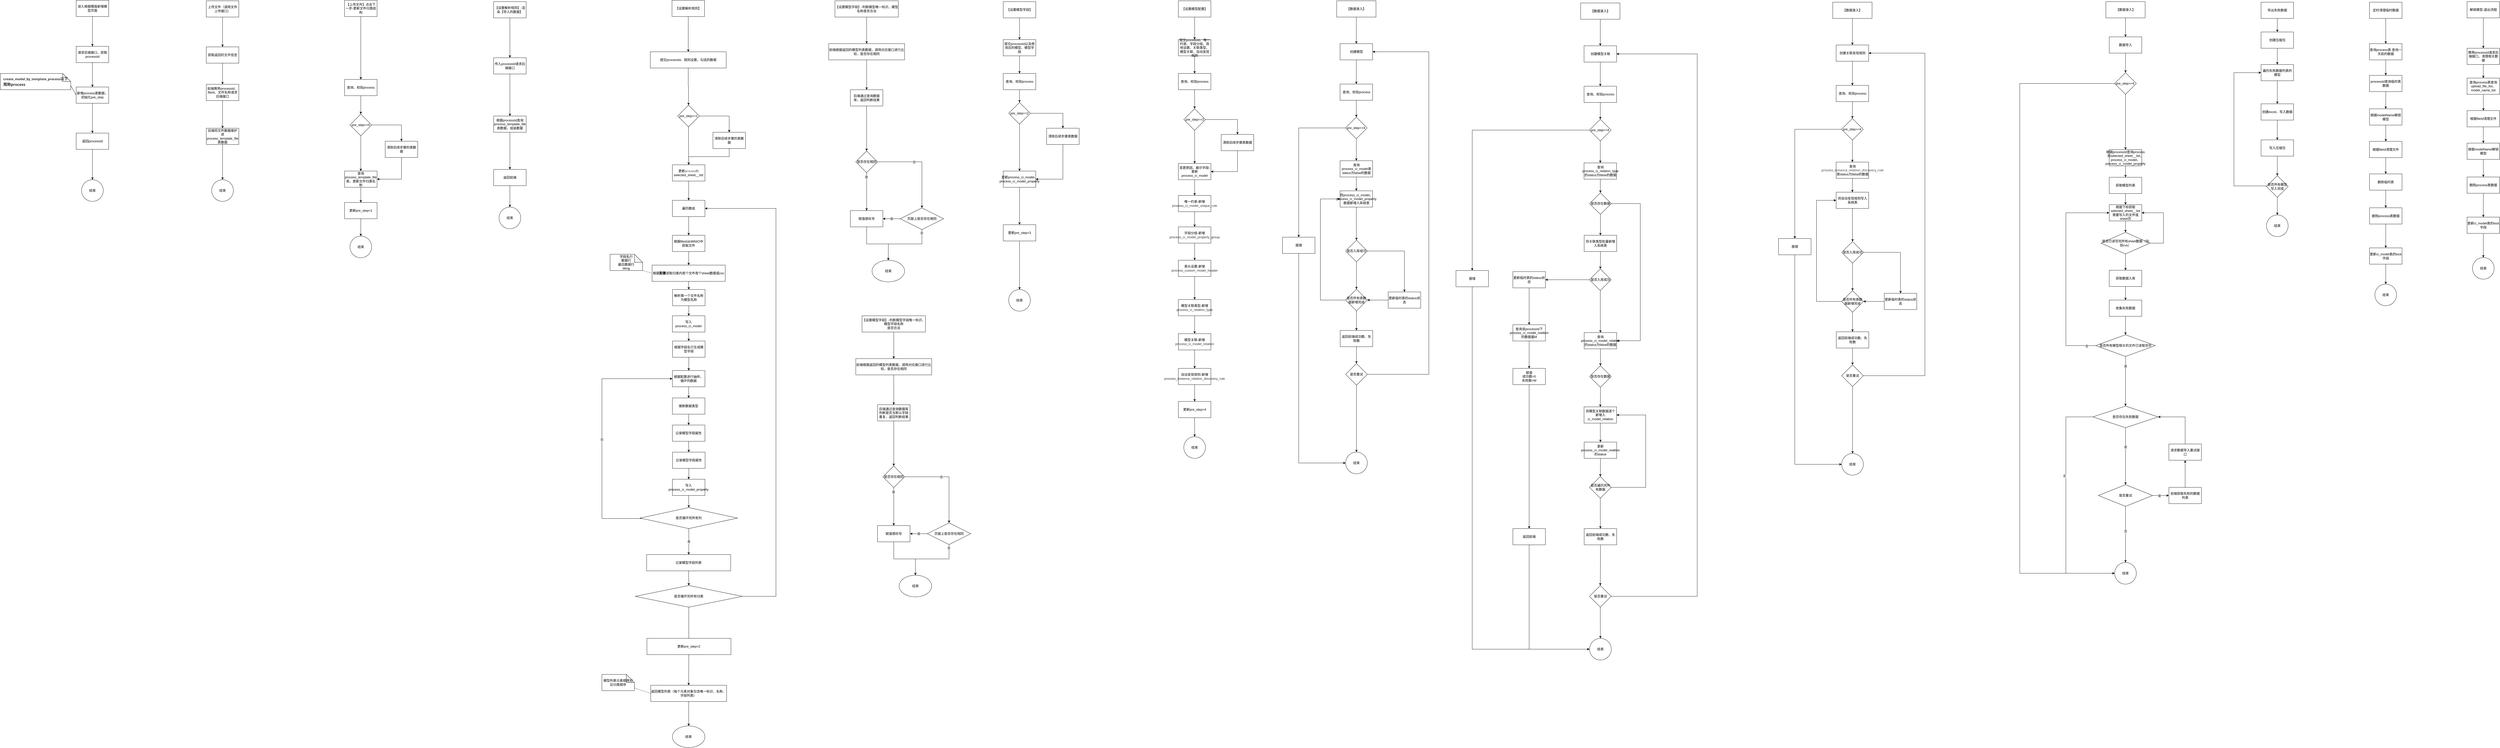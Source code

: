 <mxfile version="21.5.0" type="github">
  <diagram name="Page-1" id="z2g2F0g3IGi602Q9YPRa">
    <mxGraphModel dx="5750" dy="1884" grid="1" gridSize="10" guides="1" tooltips="1" connect="1" arrows="1" fold="1" page="1" pageScale="1" pageWidth="850" pageHeight="1100" math="0" shadow="0">
      <root>
        <mxCell id="0" />
        <mxCell id="1" parent="0" />
        <mxCell id="3SK7tmSLGKLuIoXsTymH-1" style="edgeStyle=orthogonalEdgeStyle;rounded=0;orthogonalLoop=1;jettySize=auto;html=1;exitX=0.5;exitY=1;exitDx=0;exitDy=0;" parent="1" source="3SK7tmSLGKLuIoXsTymH-2" target="3SK7tmSLGKLuIoXsTymH-131" edge="1">
          <mxGeometry relative="1" as="geometry" />
        </mxCell>
        <mxCell id="3SK7tmSLGKLuIoXsTymH-2" value="上传文件（调用文件上传接口）" style="rounded=0;whiteSpace=wrap;html=1;" parent="1" vertex="1">
          <mxGeometry x="-3160" y="-228" width="120" height="60" as="geometry" />
        </mxCell>
        <mxCell id="3SK7tmSLGKLuIoXsTymH-3" style="edgeStyle=orthogonalEdgeStyle;rounded=0;orthogonalLoop=1;jettySize=auto;html=1;" parent="1" source="3SK7tmSLGKLuIoXsTymH-4" target="3SK7tmSLGKLuIoXsTymH-6" edge="1">
          <mxGeometry relative="1" as="geometry" />
        </mxCell>
        <mxCell id="3SK7tmSLGKLuIoXsTymH-4" value="【设置解析规则】" style="rounded=0;whiteSpace=wrap;html=1;" parent="1" vertex="1">
          <mxGeometry x="-1442" y="-230" width="120" height="60" as="geometry" />
        </mxCell>
        <mxCell id="3SK7tmSLGKLuIoXsTymH-5" style="edgeStyle=orthogonalEdgeStyle;rounded=0;orthogonalLoop=1;jettySize=auto;html=1;" parent="1" source="3SK7tmSLGKLuIoXsTymH-6" target="fFuvQ-C5Inp_0Tl-YwTY-43" edge="1">
          <mxGeometry relative="1" as="geometry">
            <mxPoint x="-1382" y="-40" as="targetPoint" />
          </mxGeometry>
        </mxCell>
        <mxCell id="3SK7tmSLGKLuIoXsTymH-6" value="提交processId、规则设置，勾选的数据" style="rounded=0;whiteSpace=wrap;html=1;" parent="1" vertex="1">
          <mxGeometry x="-1522" y="-40" width="280" height="60" as="geometry" />
        </mxCell>
        <mxCell id="3SK7tmSLGKLuIoXsTymH-7" style="edgeStyle=orthogonalEdgeStyle;rounded=0;orthogonalLoop=1;jettySize=auto;html=1;" parent="1" source="3SK7tmSLGKLuIoXsTymH-8" target="3SK7tmSLGKLuIoXsTymH-297" edge="1">
          <mxGeometry relative="1" as="geometry" />
        </mxCell>
        <mxCell id="3SK7tmSLGKLuIoXsTymH-8" value="根据&lt;b&gt;配置&lt;/b&gt;读取归类内首个文件首个sheet数据或csv" style="rounded=0;whiteSpace=wrap;html=1;" parent="1" vertex="1">
          <mxGeometry x="-1515.51" y="747" width="270" height="60" as="geometry" />
        </mxCell>
        <mxCell id="3SK7tmSLGKLuIoXsTymH-11" style="edgeStyle=orthogonalEdgeStyle;rounded=0;orthogonalLoop=1;jettySize=auto;html=1;" parent="1" source="3SK7tmSLGKLuIoXsTymH-301" target="3SK7tmSLGKLuIoXsTymH-304" edge="1">
          <mxGeometry relative="1" as="geometry">
            <mxPoint x="-1380.51" y="1266" as="sourcePoint" />
          </mxGeometry>
        </mxCell>
        <mxCell id="3SK7tmSLGKLuIoXsTymH-13" style="edgeStyle=orthogonalEdgeStyle;rounded=0;orthogonalLoop=1;jettySize=auto;html=1;entryX=0.5;entryY=0;entryDx=0;entryDy=0;" parent="1" source="3SK7tmSLGKLuIoXsTymH-305" target="3SK7tmSLGKLuIoXsTymH-306" edge="1">
          <mxGeometry relative="1" as="geometry">
            <mxPoint x="-1380.036" y="1417" as="sourcePoint" />
            <mxPoint x="-1380.01" y="1506.0" as="targetPoint" />
          </mxGeometry>
        </mxCell>
        <mxCell id="3SK7tmSLGKLuIoXsTymH-15" value="是" style="edgeStyle=orthogonalEdgeStyle;rounded=0;orthogonalLoop=1;jettySize=auto;html=1;" parent="1" source="3SK7tmSLGKLuIoXsTymH-18" target="3SK7tmSLGKLuIoXsTymH-20" edge="1">
          <mxGeometry relative="1" as="geometry" />
        </mxCell>
        <mxCell id="3SK7tmSLGKLuIoXsTymH-16" style="edgeStyle=orthogonalEdgeStyle;rounded=0;orthogonalLoop=1;jettySize=auto;html=1;entryX=0;entryY=0.5;entryDx=0;entryDy=0;" parent="1" source="3SK7tmSLGKLuIoXsTymH-18" target="3SK7tmSLGKLuIoXsTymH-301" edge="1">
          <mxGeometry relative="1" as="geometry">
            <Array as="points">
              <mxPoint x="-1700.51" y="1682" />
              <mxPoint x="-1700.51" y="1166" />
            </Array>
          </mxGeometry>
        </mxCell>
        <mxCell id="3SK7tmSLGKLuIoXsTymH-17" value="否" style="edgeLabel;html=1;align=center;verticalAlign=middle;resizable=0;points=[];" parent="3SK7tmSLGKLuIoXsTymH-16" vertex="1" connectable="0">
          <mxGeometry x="-0.049" y="1" relative="1" as="geometry">
            <mxPoint as="offset" />
          </mxGeometry>
        </mxCell>
        <mxCell id="3SK7tmSLGKLuIoXsTymH-18" value="是否循环完所有列" style="rhombus;whiteSpace=wrap;html=1;" parent="1" vertex="1">
          <mxGeometry x="-1559.51" y="1641.55" width="359" height="77.45" as="geometry" />
        </mxCell>
        <mxCell id="3SK7tmSLGKLuIoXsTymH-19" style="edgeStyle=orthogonalEdgeStyle;rounded=0;orthogonalLoop=1;jettySize=auto;html=1;entryX=0.5;entryY=0;entryDx=0;entryDy=0;" parent="1" source="3SK7tmSLGKLuIoXsTymH-20" target="3SK7tmSLGKLuIoXsTymH-25" edge="1">
          <mxGeometry relative="1" as="geometry" />
        </mxCell>
        <mxCell id="3SK7tmSLGKLuIoXsTymH-20" value="记录模型字段列表" style="rounded=0;whiteSpace=wrap;html=1;" parent="1" vertex="1">
          <mxGeometry x="-1535.51" y="1815" width="310" height="60" as="geometry" />
        </mxCell>
        <mxCell id="3SK7tmSLGKLuIoXsTymH-24" value="是" style="edgeStyle=orthogonalEdgeStyle;rounded=0;orthogonalLoop=1;jettySize=auto;html=1;" parent="1" source="3SK7tmSLGKLuIoXsTymH-25" target="3SK7tmSLGKLuIoXsTymH-27" edge="1">
          <mxGeometry relative="1" as="geometry">
            <mxPoint x="-1380.51" y="2105" as="targetPoint" />
          </mxGeometry>
        </mxCell>
        <mxCell id="3SK7tmSLGKLuIoXsTymH-313" style="edgeStyle=orthogonalEdgeStyle;rounded=0;orthogonalLoop=1;jettySize=auto;html=1;entryX=1;entryY=0.5;entryDx=0;entryDy=0;" parent="1" source="3SK7tmSLGKLuIoXsTymH-25" target="3SK7tmSLGKLuIoXsTymH-32" edge="1">
          <mxGeometry relative="1" as="geometry">
            <Array as="points">
              <mxPoint x="-1058.51" y="1969" />
              <mxPoint x="-1058.51" y="538" />
            </Array>
          </mxGeometry>
        </mxCell>
        <mxCell id="3SK7tmSLGKLuIoXsTymH-25" value="是否循环完所有归类" style="rhombus;whiteSpace=wrap;html=1;" parent="1" vertex="1">
          <mxGeometry x="-1577.51" y="1929" width="395" height="80" as="geometry" />
        </mxCell>
        <mxCell id="3SK7tmSLGKLuIoXsTymH-26" style="edgeStyle=orthogonalEdgeStyle;rounded=0;orthogonalLoop=1;jettySize=auto;html=1;entryX=0.5;entryY=0;entryDx=0;entryDy=0;" parent="1" source="3SK7tmSLGKLuIoXsTymH-27" target="3SK7tmSLGKLuIoXsTymH-28" edge="1">
          <mxGeometry relative="1" as="geometry" />
        </mxCell>
        <mxCell id="3SK7tmSLGKLuIoXsTymH-27" value="返回模型列表（每个元素对象包含唯一标识、名称、字段列表）" style="rounded=0;whiteSpace=wrap;html=1;" parent="1" vertex="1">
          <mxGeometry x="-1520.51" y="2297" width="280" height="60" as="geometry" />
        </mxCell>
        <mxCell id="3SK7tmSLGKLuIoXsTymH-28" value="结束" style="ellipse;whiteSpace=wrap;html=1;" parent="1" vertex="1">
          <mxGeometry x="-1440.51" y="2447" width="120" height="80" as="geometry" />
        </mxCell>
        <mxCell id="3SK7tmSLGKLuIoXsTymH-31" style="edgeStyle=orthogonalEdgeStyle;rounded=0;orthogonalLoop=1;jettySize=auto;html=1;" parent="1" source="3SK7tmSLGKLuIoXsTymH-32" target="3SK7tmSLGKLuIoXsTymH-135" edge="1">
          <mxGeometry relative="1" as="geometry" />
        </mxCell>
        <mxCell id="3SK7tmSLGKLuIoXsTymH-32" value="遍历数组" style="rounded=0;whiteSpace=wrap;html=1;" parent="1" vertex="1">
          <mxGeometry x="-1440.51" y="508" width="120" height="60" as="geometry" />
        </mxCell>
        <mxCell id="3SK7tmSLGKLuIoXsTymH-35" style="rounded=0;orthogonalLoop=1;jettySize=auto;html=1;exitX=1;exitY=1;exitDx=0;exitDy=0;exitPerimeter=0;entryX=0;entryY=0.5;entryDx=0;entryDy=0;endArrow=none;endFill=0;dashed=1;" parent="1" source="3SK7tmSLGKLuIoXsTymH-36" target="3SK7tmSLGKLuIoXsTymH-8" edge="1">
          <mxGeometry relative="1" as="geometry" />
        </mxCell>
        <mxCell id="3SK7tmSLGKLuIoXsTymH-36" value="字段名行&lt;br&gt;数据行&lt;br&gt;最后数据行&lt;br&gt;deng" style="shape=note;whiteSpace=wrap;html=1;backgroundOutline=1;darkOpacity=0.05;" parent="1" vertex="1">
          <mxGeometry x="-1670.51" y="707" width="120" height="60" as="geometry" />
        </mxCell>
        <mxCell id="3SK7tmSLGKLuIoXsTymH-66" style="edgeStyle=orthogonalEdgeStyle;rounded=0;orthogonalLoop=1;jettySize=auto;html=1;exitX=0.5;exitY=1;exitDx=0;exitDy=0;" parent="1" source="3SK7tmSLGKLuIoXsTymH-67" edge="1" target="3SK7tmSLGKLuIoXsTymH-69">
          <mxGeometry relative="1" as="geometry">
            <mxPoint x="4879.882" y="-53" as="targetPoint" />
          </mxGeometry>
        </mxCell>
        <mxCell id="3SK7tmSLGKLuIoXsTymH-67" value="定时清理临时数据" style="rounded=0;whiteSpace=wrap;html=1;" parent="1" vertex="1">
          <mxGeometry x="4820" y="-223" width="120" height="60" as="geometry" />
        </mxCell>
        <mxCell id="3SK7tmSLGKLuIoXsTymH-68" style="edgeStyle=orthogonalEdgeStyle;rounded=0;orthogonalLoop=1;jettySize=auto;html=1;" parent="1" source="3SK7tmSLGKLuIoXsTymH-69" target="fFuvQ-C5Inp_0Tl-YwTY-330" edge="1">
          <mxGeometry relative="1" as="geometry">
            <mxPoint x="4880" y="60.5" as="targetPoint" />
          </mxGeometry>
        </mxCell>
        <mxCell id="3SK7tmSLGKLuIoXsTymH-69" value="查询process表 查询一天前的数据" style="rounded=0;whiteSpace=wrap;html=1;" parent="1" vertex="1">
          <mxGeometry x="4820" y="-70" width="120" height="60" as="geometry" />
        </mxCell>
        <mxCell id="3SK7tmSLGKLuIoXsTymH-72" value="结束" style="ellipse;whiteSpace=wrap;html=1;aspect=fixed;" parent="1" vertex="1">
          <mxGeometry x="4840" y="817" width="80" height="80" as="geometry" />
        </mxCell>
        <mxCell id="3SK7tmSLGKLuIoXsTymH-128" style="orthogonalLoop=1;jettySize=auto;html=1;entryX=0;entryY=0.5;entryDx=0;entryDy=0;dashed=1;curved=1;endArrow=none;endFill=0;" parent="1" source="3SK7tmSLGKLuIoXsTymH-129" target="3SK7tmSLGKLuIoXsTymH-27" edge="1">
          <mxGeometry relative="1" as="geometry" />
        </mxCell>
        <mxCell id="3SK7tmSLGKLuIoXsTymH-129" value="模型列表元素顺序对应归类顺序" style="shape=note;whiteSpace=wrap;html=1;backgroundOutline=1;darkOpacity=0.05;" parent="1" vertex="1">
          <mxGeometry x="-1700.51" y="2257" width="120" height="60" as="geometry" />
        </mxCell>
        <mxCell id="3SK7tmSLGKLuIoXsTymH-130" style="edgeStyle=orthogonalEdgeStyle;rounded=0;orthogonalLoop=1;jettySize=auto;html=1;exitX=0.5;exitY=1;exitDx=0;exitDy=0;entryX=0.5;entryY=0;entryDx=0;entryDy=0;" parent="1" source="3SK7tmSLGKLuIoXsTymH-131" target="3SK7tmSLGKLuIoXsTymH-142" edge="1">
          <mxGeometry relative="1" as="geometry">
            <mxPoint x="-3100" y="102" as="targetPoint" />
          </mxGeometry>
        </mxCell>
        <mxCell id="3SK7tmSLGKLuIoXsTymH-131" value="获取返回的文件信息" style="rounded=0;whiteSpace=wrap;html=1;" parent="1" vertex="1">
          <mxGeometry x="-3160" y="-58" width="120" height="60" as="geometry" />
        </mxCell>
        <mxCell id="3SK7tmSLGKLuIoXsTymH-134" style="edgeStyle=orthogonalEdgeStyle;rounded=0;orthogonalLoop=1;jettySize=auto;html=1;exitX=0.5;exitY=1;exitDx=0;exitDy=0;" parent="1" source="3SK7tmSLGKLuIoXsTymH-135" target="3SK7tmSLGKLuIoXsTymH-8" edge="1">
          <mxGeometry relative="1" as="geometry" />
        </mxCell>
        <mxCell id="3SK7tmSLGKLuIoXsTymH-135" value="根据fileId从MINIO中获取文件" style="rounded=0;whiteSpace=wrap;html=1;" parent="1" vertex="1">
          <mxGeometry x="-1440.51" y="637" width="120" height="60" as="geometry" />
        </mxCell>
        <mxCell id="3SK7tmSLGKLuIoXsTymH-136" style="edgeStyle=orthogonalEdgeStyle;rounded=0;orthogonalLoop=1;jettySize=auto;html=1;exitX=0.5;exitY=1;exitDx=0;exitDy=0;" parent="1" source="3SK7tmSLGKLuIoXsTymH-137" target="3SK7tmSLGKLuIoXsTymH-139" edge="1">
          <mxGeometry relative="1" as="geometry" />
        </mxCell>
        <mxCell id="3SK7tmSLGKLuIoXsTymH-137" value="进入根据模版新增模型页面" style="rounded=0;whiteSpace=wrap;html=1;" parent="1" vertex="1">
          <mxGeometry x="-3640" y="-230" width="120" height="60" as="geometry" />
        </mxCell>
        <mxCell id="3SK7tmSLGKLuIoXsTymH-138" style="edgeStyle=orthogonalEdgeStyle;rounded=0;orthogonalLoop=1;jettySize=auto;html=1;exitX=0.5;exitY=1;exitDx=0;exitDy=0;" parent="1" source="3SK7tmSLGKLuIoXsTymH-139" target="fFuvQ-C5Inp_0Tl-YwTY-1" edge="1">
          <mxGeometry relative="1" as="geometry">
            <mxPoint x="-3580" y="245" as="targetPoint" />
          </mxGeometry>
        </mxCell>
        <mxCell id="3SK7tmSLGKLuIoXsTymH-139" value="请求后端接口、获取processId" style="rounded=0;whiteSpace=wrap;html=1;" parent="1" vertex="1">
          <mxGeometry x="-3640" y="-60" width="120" height="60" as="geometry" />
        </mxCell>
        <mxCell id="3SK7tmSLGKLuIoXsTymH-141" style="edgeStyle=orthogonalEdgeStyle;rounded=0;orthogonalLoop=1;jettySize=auto;html=1;exitX=0.5;exitY=1;exitDx=0;exitDy=0;" parent="1" source="3SK7tmSLGKLuIoXsTymH-142" target="3SK7tmSLGKLuIoXsTymH-144" edge="1">
          <mxGeometry relative="1" as="geometry" />
        </mxCell>
        <mxCell id="3SK7tmSLGKLuIoXsTymH-142" value="前端携带processId、fileId、文件名称请求后端接口" style="rounded=0;whiteSpace=wrap;html=1;" parent="1" vertex="1">
          <mxGeometry x="-3160" y="80" width="120" height="60" as="geometry" />
        </mxCell>
        <mxCell id="3SK7tmSLGKLuIoXsTymH-143" style="edgeStyle=orthogonalEdgeStyle;rounded=0;orthogonalLoop=1;jettySize=auto;html=1;exitX=0.5;exitY=1;exitDx=0;exitDy=0;entryX=0.5;entryY=0;entryDx=0;entryDy=0;" parent="1" source="3SK7tmSLGKLuIoXsTymH-144" target="3SK7tmSLGKLuIoXsTymH-145" edge="1">
          <mxGeometry relative="1" as="geometry">
            <mxPoint x="-3100" y="412" as="targetPoint" />
          </mxGeometry>
        </mxCell>
        <mxCell id="3SK7tmSLGKLuIoXsTymH-144" value="后端将文件数据维护进process_template_file&lt;br&gt;表数据" style="rounded=0;whiteSpace=wrap;html=1;" parent="1" vertex="1">
          <mxGeometry x="-3160" y="242" width="120" height="60" as="geometry" />
        </mxCell>
        <mxCell id="3SK7tmSLGKLuIoXsTymH-145" value="结束" style="ellipse;whiteSpace=wrap;html=1;aspect=fixed;" parent="1" vertex="1">
          <mxGeometry x="-3140" y="432" width="80" height="80" as="geometry" />
        </mxCell>
        <mxCell id="3SK7tmSLGKLuIoXsTymH-155" style="edgeStyle=orthogonalEdgeStyle;rounded=0;orthogonalLoop=1;jettySize=auto;html=1;exitX=0.5;exitY=1;exitDx=0;exitDy=0;entryX=0.5;entryY=0;entryDx=0;entryDy=0;" parent="1" source="3SK7tmSLGKLuIoXsTymH-157" target="3SK7tmSLGKLuIoXsTymH-32" edge="1">
          <mxGeometry relative="1" as="geometry" />
        </mxCell>
        <mxCell id="3SK7tmSLGKLuIoXsTymH-156" style="rounded=0;orthogonalLoop=1;jettySize=auto;html=1;entryX=0;entryY=0;entryDx=260;entryDy=45;entryPerimeter=0;endArrow=none;endFill=0;exitX=0;exitY=0.5;exitDx=0;exitDy=0;" parent="1" source="fFuvQ-C5Inp_0Tl-YwTY-1" target="3SK7tmSLGKLuIoXsTymH-165" edge="1">
          <mxGeometry relative="1" as="geometry">
            <mxPoint x="-1830" y="900" as="sourcePoint" />
          </mxGeometry>
        </mxCell>
        <mxCell id="3SK7tmSLGKLuIoXsTymH-157" value="&lt;div style=&quot;orphans: 2; text-align: center;&quot;&gt;&lt;span style=&quot;background-color: initial; orphans: 4; text-align: start;&quot;&gt;更新&lt;/span&gt;&lt;span style=&quot;background-color: initial; color: rgb(51, 51, 51); font-family: &amp;quot;Open Sans&amp;quot;, &amp;quot;Clear Sans&amp;quot;, &amp;quot;Helvetica Neue&amp;quot;, Helvetica, Arial, &amp;quot;Segoe UI Emoji&amp;quot;, sans-serif; font-size: 11px; orphans: 4; text-align: start;&quot;&gt;process的&lt;/span&gt;&lt;/div&gt;selected_sheet__list" style="rounded=0;whiteSpace=wrap;html=1;" parent="1" vertex="1">
          <mxGeometry x="-1440.51" y="377" width="120" height="60" as="geometry" />
        </mxCell>
        <mxCell id="3SK7tmSLGKLuIoXsTymH-165" value="&lt;h3 style=&quot;box-sizing: border-box; break-after: avoid-page; break-inside: avoid; orphans: 4; margin-top: 1rem; margin-bottom: 1rem; position: relative; line-height: 1.43; cursor: text; color: rgb(51, 51, 51); font-family: &amp;quot;Open Sans&amp;quot;, &amp;quot;Clear Sans&amp;quot;, &amp;quot;Helvetica Neue&amp;quot;, Helvetica, Arial, &amp;quot;Segoe UI Emoji&amp;quot;, sans-serif; text-align: start;&quot; class=&quot;md-end-block md-heading md-focus&quot;&gt;&lt;font style=&quot;font-size: 12px;&quot;&gt;create_model_by_template_process&lt;/font&gt;以下&lt;br style=&quot;font-size: 12px;&quot;&gt;简称process&lt;/h3&gt;" style="shape=note;whiteSpace=wrap;html=1;backgroundOutline=1;darkOpacity=0.05;" parent="1" vertex="1">
          <mxGeometry x="-3920" y="40" width="260" height="60" as="geometry" />
        </mxCell>
        <mxCell id="3SK7tmSLGKLuIoXsTymH-196" style="edgeStyle=orthogonalEdgeStyle;rounded=0;orthogonalLoop=1;jettySize=auto;html=1;entryX=0.5;entryY=0;entryDx=0;entryDy=0;" parent="1" source="3SK7tmSLGKLuIoXsTymH-197" target="3SK7tmSLGKLuIoXsTymH-229" edge="1">
          <mxGeometry relative="1" as="geometry" />
        </mxCell>
        <mxCell id="3SK7tmSLGKLuIoXsTymH-197" value="导出失败数据" style="rounded=0;whiteSpace=wrap;html=1;" parent="1" vertex="1">
          <mxGeometry x="4420" y="-223" width="120" height="60" as="geometry" />
        </mxCell>
        <mxCell id="3SK7tmSLGKLuIoXsTymH-198" style="edgeStyle=orthogonalEdgeStyle;rounded=0;orthogonalLoop=1;jettySize=auto;html=1;" parent="1" source="3SK7tmSLGKLuIoXsTymH-199" target="3SK7tmSLGKLuIoXsTymH-201" edge="1">
          <mxGeometry relative="1" as="geometry" />
        </mxCell>
        <mxCell id="3SK7tmSLGKLuIoXsTymH-199" value="遍历失败数据列表的模型" style="rounded=0;whiteSpace=wrap;html=1;" parent="1" vertex="1">
          <mxGeometry x="4420" y="7" width="120" height="60" as="geometry" />
        </mxCell>
        <mxCell id="3SK7tmSLGKLuIoXsTymH-200" style="edgeStyle=orthogonalEdgeStyle;rounded=0;orthogonalLoop=1;jettySize=auto;html=1;entryX=0.5;entryY=0;entryDx=0;entryDy=0;" parent="1" source="3SK7tmSLGKLuIoXsTymH-201" target="3SK7tmSLGKLuIoXsTymH-227" edge="1">
          <mxGeometry relative="1" as="geometry" />
        </mxCell>
        <mxCell id="3SK7tmSLGKLuIoXsTymH-201" value="创建excel、写入数据" style="rounded=0;whiteSpace=wrap;html=1;" parent="1" vertex="1">
          <mxGeometry x="4420" y="152" width="120" height="60" as="geometry" />
        </mxCell>
        <mxCell id="3SK7tmSLGKLuIoXsTymH-202" value="结束" style="ellipse;whiteSpace=wrap;html=1;aspect=fixed;" parent="1" vertex="1">
          <mxGeometry x="4440" y="562" width="80" height="80" as="geometry" />
        </mxCell>
        <mxCell id="3SK7tmSLGKLuIoXsTymH-203" style="edgeStyle=orthogonalEdgeStyle;rounded=0;orthogonalLoop=1;jettySize=auto;html=1;exitX=0;exitY=0.5;exitDx=0;exitDy=0;entryX=0;entryY=0.5;entryDx=0;entryDy=0;" parent="1" source="3SK7tmSLGKLuIoXsTymH-205" target="3SK7tmSLGKLuIoXsTymH-199" edge="1">
          <mxGeometry relative="1" as="geometry">
            <Array as="points">
              <mxPoint x="4440" y="455" />
              <mxPoint x="4320" y="455" />
              <mxPoint x="4320" y="37" />
            </Array>
          </mxGeometry>
        </mxCell>
        <mxCell id="3SK7tmSLGKLuIoXsTymH-204" style="edgeStyle=orthogonalEdgeStyle;rounded=0;orthogonalLoop=1;jettySize=auto;html=1;entryX=0.5;entryY=0;entryDx=0;entryDy=0;" parent="1" source="3SK7tmSLGKLuIoXsTymH-205" target="3SK7tmSLGKLuIoXsTymH-202" edge="1">
          <mxGeometry relative="1" as="geometry" />
        </mxCell>
        <mxCell id="3SK7tmSLGKLuIoXsTymH-205" value="是否所有模型写入完成" style="rhombus;whiteSpace=wrap;html=1;" parent="1" vertex="1">
          <mxGeometry x="4440" y="417" width="80" height="80" as="geometry" />
        </mxCell>
        <mxCell id="3SK7tmSLGKLuIoXsTymH-208" value="结束" style="ellipse;whiteSpace=wrap;html=1;aspect=fixed;" parent="1" vertex="1">
          <mxGeometry x="5200" y="719" width="80" height="80" as="geometry" />
        </mxCell>
        <mxCell id="3SK7tmSLGKLuIoXsTymH-209" style="edgeStyle=orthogonalEdgeStyle;rounded=0;orthogonalLoop=1;jettySize=auto;html=1;exitX=0.5;exitY=1;exitDx=0;exitDy=0;entryX=0.5;entryY=0;entryDx=0;entryDy=0;" parent="1" source="3SK7tmSLGKLuIoXsTymH-210" target="3SK7tmSLGKLuIoXsTymH-212" edge="1">
          <mxGeometry relative="1" as="geometry" />
        </mxCell>
        <mxCell id="3SK7tmSLGKLuIoXsTymH-210" value="携带processId请求后端接口、清理相关数据" style="rounded=0;whiteSpace=wrap;html=1;" parent="1" vertex="1">
          <mxGeometry x="5180" y="-53" width="120" height="60" as="geometry" />
        </mxCell>
        <mxCell id="3SK7tmSLGKLuIoXsTymH-211" style="edgeStyle=orthogonalEdgeStyle;rounded=0;orthogonalLoop=1;jettySize=auto;html=1;exitX=0.5;exitY=1;exitDx=0;exitDy=0;" parent="1" source="3SK7tmSLGKLuIoXsTymH-212" edge="1">
          <mxGeometry relative="1" as="geometry">
            <mxPoint x="5240.333" y="177" as="targetPoint" />
          </mxGeometry>
        </mxCell>
        <mxCell id="3SK7tmSLGKLuIoXsTymH-212" value="查询process表查询upload_file_list、model_name_list" style="rounded=0;whiteSpace=wrap;html=1;" parent="1" vertex="1">
          <mxGeometry x="5180" y="57" width="120" height="60" as="geometry" />
        </mxCell>
        <mxCell id="3SK7tmSLGKLuIoXsTymH-213" style="edgeStyle=orthogonalEdgeStyle;rounded=0;orthogonalLoop=1;jettySize=auto;html=1;exitX=0.5;exitY=1;exitDx=0;exitDy=0;" parent="1" source="3SK7tmSLGKLuIoXsTymH-214" target="3SK7tmSLGKLuIoXsTymH-216" edge="1">
          <mxGeometry relative="1" as="geometry" />
        </mxCell>
        <mxCell id="3SK7tmSLGKLuIoXsTymH-214" value="根据fileId清理文件" style="rounded=0;whiteSpace=wrap;html=1;" parent="1" vertex="1">
          <mxGeometry x="5180" y="177" width="120" height="60" as="geometry" />
        </mxCell>
        <mxCell id="3SK7tmSLGKLuIoXsTymH-215" style="edgeStyle=orthogonalEdgeStyle;rounded=0;orthogonalLoop=1;jettySize=auto;html=1;entryX=0.5;entryY=0;entryDx=0;entryDy=0;" parent="1" source="3SK7tmSLGKLuIoXsTymH-216" target="3SK7tmSLGKLuIoXsTymH-218" edge="1">
          <mxGeometry relative="1" as="geometry" />
        </mxCell>
        <mxCell id="3SK7tmSLGKLuIoXsTymH-216" value="根据modelName解锁模型" style="rounded=0;whiteSpace=wrap;html=1;" parent="1" vertex="1">
          <mxGeometry x="5180" y="297" width="120" height="60" as="geometry" />
        </mxCell>
        <mxCell id="3SK7tmSLGKLuIoXsTymH-217" style="edgeStyle=orthogonalEdgeStyle;rounded=0;orthogonalLoop=1;jettySize=auto;html=1;exitX=0.5;exitY=1;exitDx=0;exitDy=0;" parent="1" source="3SK7tmSLGKLuIoXsTymH-218" target="3SK7tmSLGKLuIoXsTymH-223" edge="1">
          <mxGeometry relative="1" as="geometry" />
        </mxCell>
        <mxCell id="3SK7tmSLGKLuIoXsTymH-218" value="删除process表数据" style="rounded=0;whiteSpace=wrap;html=1;" parent="1" vertex="1">
          <mxGeometry x="5180" y="422" width="120" height="60" as="geometry" />
        </mxCell>
        <mxCell id="3SK7tmSLGKLuIoXsTymH-219" style="edgeStyle=orthogonalEdgeStyle;rounded=0;orthogonalLoop=1;jettySize=auto;html=1;exitX=0.5;exitY=1;exitDx=0;exitDy=0;entryX=0.5;entryY=0;entryDx=0;entryDy=0;" parent="1" source="3SK7tmSLGKLuIoXsTymH-220" target="3SK7tmSLGKLuIoXsTymH-210" edge="1">
          <mxGeometry relative="1" as="geometry" />
        </mxCell>
        <mxCell id="3SK7tmSLGKLuIoXsTymH-220" value="解锁模型-退出流程" style="rounded=0;whiteSpace=wrap;html=1;" parent="1" vertex="1">
          <mxGeometry x="5180" y="-225" width="120" height="60" as="geometry" />
        </mxCell>
        <mxCell id="3SK7tmSLGKLuIoXsTymH-222" style="edgeStyle=orthogonalEdgeStyle;rounded=0;orthogonalLoop=1;jettySize=auto;html=1;exitX=0.5;exitY=1;exitDx=0;exitDy=0;" parent="1" source="3SK7tmSLGKLuIoXsTymH-223" target="3SK7tmSLGKLuIoXsTymH-208" edge="1">
          <mxGeometry relative="1" as="geometry">
            <mxPoint x="5240" y="715" as="targetPoint" />
          </mxGeometry>
        </mxCell>
        <mxCell id="3SK7tmSLGKLuIoXsTymH-223" value="更新ci_model表的lock字段" style="rounded=0;whiteSpace=wrap;html=1;" parent="1" vertex="1">
          <mxGeometry x="5180" y="570" width="120" height="60" as="geometry" />
        </mxCell>
        <mxCell id="3SK7tmSLGKLuIoXsTymH-224" style="edgeStyle=orthogonalEdgeStyle;rounded=0;orthogonalLoop=1;jettySize=auto;html=1;exitX=0.5;exitY=1;exitDx=0;exitDy=0;" parent="1" source="3SK7tmSLGKLuIoXsTymH-304" target="3SK7tmSLGKLuIoXsTymH-305" edge="1">
          <mxGeometry relative="1" as="geometry">
            <mxPoint x="-1380.457" y="1366" as="sourcePoint" />
            <mxPoint x="-1380.01" y="1357" as="targetPoint" />
          </mxGeometry>
        </mxCell>
        <mxCell id="3SK7tmSLGKLuIoXsTymH-226" style="edgeStyle=orthogonalEdgeStyle;rounded=0;orthogonalLoop=1;jettySize=auto;html=1;" parent="1" source="3SK7tmSLGKLuIoXsTymH-227" target="3SK7tmSLGKLuIoXsTymH-205" edge="1">
          <mxGeometry relative="1" as="geometry" />
        </mxCell>
        <mxCell id="3SK7tmSLGKLuIoXsTymH-227" value="写入压缩包" style="rounded=0;whiteSpace=wrap;html=1;" parent="1" vertex="1">
          <mxGeometry x="4420" y="285" width="120" height="60" as="geometry" />
        </mxCell>
        <mxCell id="3SK7tmSLGKLuIoXsTymH-228" style="edgeStyle=orthogonalEdgeStyle;rounded=0;orthogonalLoop=1;jettySize=auto;html=1;entryX=0.5;entryY=0;entryDx=0;entryDy=0;" parent="1" source="3SK7tmSLGKLuIoXsTymH-229" target="3SK7tmSLGKLuIoXsTymH-199" edge="1">
          <mxGeometry relative="1" as="geometry" />
        </mxCell>
        <mxCell id="3SK7tmSLGKLuIoXsTymH-229" value="创建压缩包" style="rounded=0;whiteSpace=wrap;html=1;" parent="1" vertex="1">
          <mxGeometry x="4420" y="-113" width="120" height="60" as="geometry" />
        </mxCell>
        <mxCell id="fFuvQ-C5Inp_0Tl-YwTY-261" style="edgeStyle=orthogonalEdgeStyle;rounded=0;orthogonalLoop=1;jettySize=auto;html=1;" edge="1" parent="1" source="3SK7tmSLGKLuIoXsTymH-235" target="fFuvQ-C5Inp_0Tl-YwTY-260">
          <mxGeometry relative="1" as="geometry" />
        </mxCell>
        <mxCell id="3SK7tmSLGKLuIoXsTymH-235" value="前端根据返回的模型列表数据，调用对应接口进行比较，是否存在相同" style="rounded=0;whiteSpace=wrap;html=1;" parent="1" vertex="1">
          <mxGeometry x="-864" y="-70" width="280" height="60" as="geometry" />
        </mxCell>
        <mxCell id="3SK7tmSLGKLuIoXsTymH-238" style="edgeStyle=orthogonalEdgeStyle;rounded=0;orthogonalLoop=1;jettySize=auto;html=1;exitX=0.5;exitY=1;exitDx=0;exitDy=0;entryX=0.5;entryY=0;entryDx=0;entryDy=0;" parent="1" source="3SK7tmSLGKLuIoXsTymH-240" target="3SK7tmSLGKLuIoXsTymH-242" edge="1">
          <mxGeometry relative="1" as="geometry">
            <mxPoint x="-723.692" y="536" as="targetPoint" />
          </mxGeometry>
        </mxCell>
        <mxCell id="3SK7tmSLGKLuIoXsTymH-239" value="是" style="edgeLabel;html=1;align=center;verticalAlign=middle;resizable=0;points=[];" parent="3SK7tmSLGKLuIoXsTymH-238" vertex="1" connectable="0">
          <mxGeometry x="-0.775" y="-1" relative="1" as="geometry">
            <mxPoint as="offset" />
          </mxGeometry>
        </mxCell>
        <mxCell id="fFuvQ-C5Inp_0Tl-YwTY-253" style="edgeStyle=orthogonalEdgeStyle;rounded=0;orthogonalLoop=1;jettySize=auto;html=1;entryX=0.5;entryY=0;entryDx=0;entryDy=0;" edge="1" parent="1" source="3SK7tmSLGKLuIoXsTymH-240" target="fFuvQ-C5Inp_0Tl-YwTY-254">
          <mxGeometry relative="1" as="geometry">
            <mxPoint x="-524.0" y="551" as="targetPoint" />
          </mxGeometry>
        </mxCell>
        <mxCell id="fFuvQ-C5Inp_0Tl-YwTY-256" value="否" style="edgeLabel;html=1;align=center;verticalAlign=middle;resizable=0;points=[];" vertex="1" connectable="0" parent="fFuvQ-C5Inp_0Tl-YwTY-253">
          <mxGeometry x="-0.192" y="-1" relative="1" as="geometry">
            <mxPoint as="offset" />
          </mxGeometry>
        </mxCell>
        <mxCell id="3SK7tmSLGKLuIoXsTymH-240" value="是否存在相同" style="rhombus;whiteSpace=wrap;html=1;" parent="1" vertex="1">
          <mxGeometry x="-764" y="326" width="80" height="80" as="geometry" />
        </mxCell>
        <mxCell id="fFuvQ-C5Inp_0Tl-YwTY-259" style="edgeStyle=orthogonalEdgeStyle;rounded=0;orthogonalLoop=1;jettySize=auto;html=1;" edge="1" parent="1" source="3SK7tmSLGKLuIoXsTymH-242" target="fFuvQ-C5Inp_0Tl-YwTY-257">
          <mxGeometry relative="1" as="geometry">
            <Array as="points">
              <mxPoint x="-724" y="669" />
              <mxPoint x="-644" y="669" />
            </Array>
          </mxGeometry>
        </mxCell>
        <mxCell id="3SK7tmSLGKLuIoXsTymH-242" value="赋值感叹号" style="rounded=0;whiteSpace=wrap;html=1;" parent="1" vertex="1">
          <mxGeometry x="-784" y="546" width="120" height="60" as="geometry" />
        </mxCell>
        <mxCell id="3SK7tmSLGKLuIoXsTymH-273" value="结束" style="ellipse;whiteSpace=wrap;html=1;aspect=fixed;" parent="1" vertex="1">
          <mxGeometry x="-3620" y="432" width="80" height="80" as="geometry" />
        </mxCell>
        <mxCell id="3SK7tmSLGKLuIoXsTymH-275" style="edgeStyle=orthogonalEdgeStyle;rounded=0;orthogonalLoop=1;jettySize=auto;html=1;exitX=0.5;exitY=1;exitDx=0;exitDy=0;" parent="1" source="3SK7tmSLGKLuIoXsTymH-276" target="3SK7tmSLGKLuIoXsTymH-280" edge="1">
          <mxGeometry relative="1" as="geometry">
            <mxPoint x="-2040" y="-55" as="targetPoint" />
          </mxGeometry>
        </mxCell>
        <mxCell id="3SK7tmSLGKLuIoXsTymH-276" value="【设置解析规则】-渲染【导入的数据】" style="rounded=0;whiteSpace=wrap;html=1;" parent="1" vertex="1">
          <mxGeometry x="-2100" y="-225" width="120" height="60" as="geometry" />
        </mxCell>
        <mxCell id="3SK7tmSLGKLuIoXsTymH-281" style="edgeStyle=orthogonalEdgeStyle;rounded=0;orthogonalLoop=1;jettySize=auto;html=1;" parent="1" source="3SK7tmSLGKLuIoXsTymH-280" target="3SK7tmSLGKLuIoXsTymH-282" edge="1">
          <mxGeometry relative="1" as="geometry">
            <mxPoint x="-2040" y="277" as="targetPoint" />
          </mxGeometry>
        </mxCell>
        <mxCell id="3SK7tmSLGKLuIoXsTymH-280" value="传入processId请求后端接口" style="rounded=0;whiteSpace=wrap;html=1;" parent="1" vertex="1">
          <mxGeometry x="-2100" y="-18" width="120" height="60" as="geometry" />
        </mxCell>
        <mxCell id="3SK7tmSLGKLuIoXsTymH-288" style="edgeStyle=orthogonalEdgeStyle;rounded=0;orthogonalLoop=1;jettySize=auto;html=1;exitX=0.5;exitY=1;exitDx=0;exitDy=0;" parent="1" source="3SK7tmSLGKLuIoXsTymH-282" target="3SK7tmSLGKLuIoXsTymH-291" edge="1">
          <mxGeometry relative="1" as="geometry">
            <mxPoint x="-2040" y="442" as="targetPoint" />
          </mxGeometry>
        </mxCell>
        <mxCell id="3SK7tmSLGKLuIoXsTymH-282" value="根据processId查询process_template_file表数据，组装数据" style="rounded=0;whiteSpace=wrap;html=1;" parent="1" vertex="1">
          <mxGeometry x="-2100" y="197" width="120" height="60" as="geometry" />
        </mxCell>
        <mxCell id="3SK7tmSLGKLuIoXsTymH-285" style="edgeStyle=orthogonalEdgeStyle;rounded=0;orthogonalLoop=1;jettySize=auto;html=1;" parent="1" source="3SK7tmSLGKLuIoXsTymH-283" target="3SK7tmSLGKLuIoXsTymH-284" edge="1">
          <mxGeometry relative="1" as="geometry" />
        </mxCell>
        <mxCell id="3SK7tmSLGKLuIoXsTymH-283" value="提交processId以及修改后的模型、模型字段" style="rounded=0;whiteSpace=wrap;html=1;" parent="1" vertex="1">
          <mxGeometry x="-220" y="-85" width="120" height="60" as="geometry" />
        </mxCell>
        <mxCell id="fFuvQ-C5Inp_0Tl-YwTY-55" style="edgeStyle=orthogonalEdgeStyle;rounded=0;orthogonalLoop=1;jettySize=auto;html=1;exitX=0.5;exitY=1;exitDx=0;exitDy=0;" edge="1" parent="1" source="3SK7tmSLGKLuIoXsTymH-284" target="fFuvQ-C5Inp_0Tl-YwTY-54">
          <mxGeometry relative="1" as="geometry" />
        </mxCell>
        <mxCell id="3SK7tmSLGKLuIoXsTymH-284" value="查询、校验process" style="rounded=0;whiteSpace=wrap;html=1;" parent="1" vertex="1">
          <mxGeometry x="-220" y="40" width="120" height="60" as="geometry" />
        </mxCell>
        <mxCell id="3SK7tmSLGKLuIoXsTymH-294" style="edgeStyle=orthogonalEdgeStyle;rounded=0;orthogonalLoop=1;jettySize=auto;html=1;exitX=0.5;exitY=1;exitDx=0;exitDy=0;" parent="1" source="3SK7tmSLGKLuIoXsTymH-291" target="3SK7tmSLGKLuIoXsTymH-293" edge="1">
          <mxGeometry relative="1" as="geometry" />
        </mxCell>
        <mxCell id="3SK7tmSLGKLuIoXsTymH-291" value="返回前端" style="rounded=0;whiteSpace=wrap;html=1;" parent="1" vertex="1">
          <mxGeometry x="-2100" y="394" width="120" height="60" as="geometry" />
        </mxCell>
        <mxCell id="3SK7tmSLGKLuIoXsTymH-293" value="结束" style="ellipse;whiteSpace=wrap;html=1;aspect=fixed;" parent="1" vertex="1">
          <mxGeometry x="-2080" y="533" width="80" height="80" as="geometry" />
        </mxCell>
        <mxCell id="3SK7tmSLGKLuIoXsTymH-299" style="edgeStyle=orthogonalEdgeStyle;rounded=0;orthogonalLoop=1;jettySize=auto;html=1;exitX=0.5;exitY=1;exitDx=0;exitDy=0;" parent="1" source="3SK7tmSLGKLuIoXsTymH-297" target="3SK7tmSLGKLuIoXsTymH-310" edge="1">
          <mxGeometry relative="1" as="geometry">
            <mxPoint x="-1380.036" y="1127" as="targetPoint" />
          </mxGeometry>
        </mxCell>
        <mxCell id="3SK7tmSLGKLuIoXsTymH-297" value="解析第一个文件名称为模型名称" style="rounded=0;whiteSpace=wrap;html=1;" parent="1" vertex="1">
          <mxGeometry x="-1440.01" y="837" width="120" height="60" as="geometry" />
        </mxCell>
        <mxCell id="3SK7tmSLGKLuIoXsTymH-303" style="edgeStyle=orthogonalEdgeStyle;rounded=0;orthogonalLoop=1;jettySize=auto;html=1;exitX=0.5;exitY=1;exitDx=0;exitDy=0;" parent="1" source="3SK7tmSLGKLuIoXsTymH-300" target="3SK7tmSLGKLuIoXsTymH-301" edge="1">
          <mxGeometry relative="1" as="geometry" />
        </mxCell>
        <mxCell id="3SK7tmSLGKLuIoXsTymH-300" value="根据字段名行生成模型字段" style="rounded=0;whiteSpace=wrap;html=1;" parent="1" vertex="1">
          <mxGeometry x="-1440.01" y="1027" width="120" height="60" as="geometry" />
        </mxCell>
        <mxCell id="3SK7tmSLGKLuIoXsTymH-301" value="根据配置进行抽样，循环列数据" style="rounded=0;whiteSpace=wrap;html=1;" parent="1" vertex="1">
          <mxGeometry x="-1440.51" y="1136" width="120" height="60" as="geometry" />
        </mxCell>
        <mxCell id="3SK7tmSLGKLuIoXsTymH-304" value="推断数据类型" style="rounded=0;whiteSpace=wrap;html=1;" parent="1" vertex="1">
          <mxGeometry x="-1440.51" y="1237" width="120" height="60" as="geometry" />
        </mxCell>
        <mxCell id="3SK7tmSLGKLuIoXsTymH-305" value="记录模型字段属性" style="rounded=0;whiteSpace=wrap;html=1;" parent="1" vertex="1">
          <mxGeometry x="-1440.51" y="1337" width="120" height="60" as="geometry" />
        </mxCell>
        <mxCell id="3SK7tmSLGKLuIoXsTymH-307" style="edgeStyle=orthogonalEdgeStyle;rounded=0;orthogonalLoop=1;jettySize=auto;html=1;exitX=0.5;exitY=1;exitDx=0;exitDy=0;" parent="1" source="3SK7tmSLGKLuIoXsTymH-306" target="3SK7tmSLGKLuIoXsTymH-308" edge="1">
          <mxGeometry relative="1" as="geometry" />
        </mxCell>
        <mxCell id="3SK7tmSLGKLuIoXsTymH-306" value="记录模型字段属性" style="rounded=0;whiteSpace=wrap;html=1;" parent="1" vertex="1">
          <mxGeometry x="-1440.01" y="1437" width="120" height="60" as="geometry" />
        </mxCell>
        <mxCell id="3SK7tmSLGKLuIoXsTymH-309" style="edgeStyle=orthogonalEdgeStyle;rounded=0;orthogonalLoop=1;jettySize=auto;html=1;exitX=0.5;exitY=1;exitDx=0;exitDy=0;" parent="1" source="3SK7tmSLGKLuIoXsTymH-308" target="3SK7tmSLGKLuIoXsTymH-18" edge="1">
          <mxGeometry relative="1" as="geometry" />
        </mxCell>
        <mxCell id="3SK7tmSLGKLuIoXsTymH-308" value="写入process_ci_model_property" style="rounded=0;whiteSpace=wrap;html=1;" parent="1" vertex="1">
          <mxGeometry x="-1440.51" y="1537" width="120" height="60" as="geometry" />
        </mxCell>
        <mxCell id="3SK7tmSLGKLuIoXsTymH-312" style="edgeStyle=orthogonalEdgeStyle;rounded=0;orthogonalLoop=1;jettySize=auto;html=1;exitX=0.5;exitY=1;exitDx=0;exitDy=0;" parent="1" source="3SK7tmSLGKLuIoXsTymH-310" target="3SK7tmSLGKLuIoXsTymH-300" edge="1">
          <mxGeometry relative="1" as="geometry" />
        </mxCell>
        <mxCell id="3SK7tmSLGKLuIoXsTymH-310" value="写入process_ci_model" style="rounded=0;whiteSpace=wrap;html=1;" parent="1" vertex="1">
          <mxGeometry x="-1440.51" y="934" width="120" height="60" as="geometry" />
        </mxCell>
        <mxCell id="fFuvQ-C5Inp_0Tl-YwTY-2" style="edgeStyle=orthogonalEdgeStyle;rounded=0;orthogonalLoop=1;jettySize=auto;html=1;exitX=0.5;exitY=1;exitDx=0;exitDy=0;" edge="1" parent="1" source="fFuvQ-C5Inp_0Tl-YwTY-1" target="fFuvQ-C5Inp_0Tl-YwTY-3">
          <mxGeometry relative="1" as="geometry" />
        </mxCell>
        <mxCell id="fFuvQ-C5Inp_0Tl-YwTY-1" value="新增process表数据，初始化pre_step" style="rounded=0;whiteSpace=wrap;html=1;" vertex="1" parent="1">
          <mxGeometry x="-3640" y="90" width="120" height="60" as="geometry" />
        </mxCell>
        <mxCell id="fFuvQ-C5Inp_0Tl-YwTY-4" style="edgeStyle=orthogonalEdgeStyle;rounded=0;orthogonalLoop=1;jettySize=auto;html=1;" edge="1" parent="1" source="fFuvQ-C5Inp_0Tl-YwTY-3" target="3SK7tmSLGKLuIoXsTymH-273">
          <mxGeometry relative="1" as="geometry" />
        </mxCell>
        <mxCell id="fFuvQ-C5Inp_0Tl-YwTY-3" value="返回processId" style="rounded=0;whiteSpace=wrap;html=1;" vertex="1" parent="1">
          <mxGeometry x="-3640" y="260" width="120" height="60" as="geometry" />
        </mxCell>
        <mxCell id="fFuvQ-C5Inp_0Tl-YwTY-21" style="edgeStyle=orthogonalEdgeStyle;rounded=0;orthogonalLoop=1;jettySize=auto;html=1;exitX=0.5;exitY=1;exitDx=0;exitDy=0;" edge="1" parent="1" source="fFuvQ-C5Inp_0Tl-YwTY-22" target="fFuvQ-C5Inp_0Tl-YwTY-32">
          <mxGeometry relative="1" as="geometry">
            <mxPoint x="-2590" y="-70" as="targetPoint" />
          </mxGeometry>
        </mxCell>
        <mxCell id="fFuvQ-C5Inp_0Tl-YwTY-22" value="【上传文件】点击下一步-更新文件归类结构" style="rounded=0;whiteSpace=wrap;html=1;" vertex="1" parent="1">
          <mxGeometry x="-2650" y="-230" width="120" height="60" as="geometry" />
        </mxCell>
        <mxCell id="fFuvQ-C5Inp_0Tl-YwTY-35" style="edgeStyle=orthogonalEdgeStyle;rounded=0;orthogonalLoop=1;jettySize=auto;html=1;exitX=0.5;exitY=1;exitDx=0;exitDy=0;" edge="1" parent="1" source="fFuvQ-C5Inp_0Tl-YwTY-31" target="fFuvQ-C5Inp_0Tl-YwTY-34">
          <mxGeometry relative="1" as="geometry" />
        </mxCell>
        <mxCell id="fFuvQ-C5Inp_0Tl-YwTY-37" style="edgeStyle=orthogonalEdgeStyle;rounded=0;orthogonalLoop=1;jettySize=auto;html=1;exitX=1;exitY=0.5;exitDx=0;exitDy=0;" edge="1" parent="1" source="fFuvQ-C5Inp_0Tl-YwTY-31" target="fFuvQ-C5Inp_0Tl-YwTY-36">
          <mxGeometry relative="1" as="geometry" />
        </mxCell>
        <mxCell id="fFuvQ-C5Inp_0Tl-YwTY-31" value="pre_step==0" style="rhombus;whiteSpace=wrap;html=1;" vertex="1" parent="1">
          <mxGeometry x="-2630" y="190" width="80" height="80" as="geometry" />
        </mxCell>
        <mxCell id="fFuvQ-C5Inp_0Tl-YwTY-33" style="edgeStyle=orthogonalEdgeStyle;rounded=0;orthogonalLoop=1;jettySize=auto;html=1;exitX=0.5;exitY=1;exitDx=0;exitDy=0;" edge="1" parent="1" source="fFuvQ-C5Inp_0Tl-YwTY-32" target="fFuvQ-C5Inp_0Tl-YwTY-31">
          <mxGeometry relative="1" as="geometry" />
        </mxCell>
        <mxCell id="fFuvQ-C5Inp_0Tl-YwTY-32" value="查询、校验process" style="rounded=0;whiteSpace=wrap;html=1;" vertex="1" parent="1">
          <mxGeometry x="-2650" y="62" width="120" height="60" as="geometry" />
        </mxCell>
        <mxCell id="fFuvQ-C5Inp_0Tl-YwTY-39" style="edgeStyle=orthogonalEdgeStyle;rounded=0;orthogonalLoop=1;jettySize=auto;html=1;exitX=0.5;exitY=1;exitDx=0;exitDy=0;" edge="1" parent="1" source="fFuvQ-C5Inp_0Tl-YwTY-34" target="fFuvQ-C5Inp_0Tl-YwTY-47">
          <mxGeometry relative="1" as="geometry">
            <mxPoint x="-2590.294" y="630" as="targetPoint" />
          </mxGeometry>
        </mxCell>
        <mxCell id="fFuvQ-C5Inp_0Tl-YwTY-34" value="查询process_template_file表、更新文件归类名称" style="rounded=0;whiteSpace=wrap;html=1;" vertex="1" parent="1">
          <mxGeometry x="-2650" y="400" width="120" height="60" as="geometry" />
        </mxCell>
        <mxCell id="fFuvQ-C5Inp_0Tl-YwTY-38" style="edgeStyle=orthogonalEdgeStyle;rounded=0;orthogonalLoop=1;jettySize=auto;html=1;exitX=0.5;exitY=1;exitDx=0;exitDy=0;entryX=1;entryY=0.5;entryDx=0;entryDy=0;" edge="1" parent="1" source="fFuvQ-C5Inp_0Tl-YwTY-36" target="fFuvQ-C5Inp_0Tl-YwTY-34">
          <mxGeometry relative="1" as="geometry" />
        </mxCell>
        <mxCell id="fFuvQ-C5Inp_0Tl-YwTY-36" value="清除后续步骤的表数据" style="rounded=0;whiteSpace=wrap;html=1;" vertex="1" parent="1">
          <mxGeometry x="-2500" y="290" width="120" height="60" as="geometry" />
        </mxCell>
        <mxCell id="fFuvQ-C5Inp_0Tl-YwTY-40" value="结束" style="ellipse;whiteSpace=wrap;html=1;aspect=fixed;" vertex="1" parent="1">
          <mxGeometry x="-2630" y="640" width="80" height="80" as="geometry" />
        </mxCell>
        <mxCell id="fFuvQ-C5Inp_0Tl-YwTY-41" style="edgeStyle=orthogonalEdgeStyle;rounded=0;orthogonalLoop=1;jettySize=auto;html=1;exitX=0.5;exitY=1;exitDx=0;exitDy=0;" edge="1" parent="1" source="fFuvQ-C5Inp_0Tl-YwTY-43" target="3SK7tmSLGKLuIoXsTymH-157">
          <mxGeometry relative="1" as="geometry">
            <mxPoint x="-1381" y="367" as="targetPoint" />
          </mxGeometry>
        </mxCell>
        <mxCell id="fFuvQ-C5Inp_0Tl-YwTY-42" style="edgeStyle=orthogonalEdgeStyle;rounded=0;orthogonalLoop=1;jettySize=auto;html=1;exitX=1;exitY=0.5;exitDx=0;exitDy=0;" edge="1" parent="1" source="fFuvQ-C5Inp_0Tl-YwTY-43" target="fFuvQ-C5Inp_0Tl-YwTY-45">
          <mxGeometry relative="1" as="geometry" />
        </mxCell>
        <mxCell id="fFuvQ-C5Inp_0Tl-YwTY-43" value="pre_step==1" style="rhombus;whiteSpace=wrap;html=1;" vertex="1" parent="1">
          <mxGeometry x="-1421" y="157" width="80" height="80" as="geometry" />
        </mxCell>
        <mxCell id="fFuvQ-C5Inp_0Tl-YwTY-44" style="edgeStyle=orthogonalEdgeStyle;rounded=0;orthogonalLoop=1;jettySize=auto;html=1;exitX=0.5;exitY=1;exitDx=0;exitDy=0;" edge="1" parent="1" source="fFuvQ-C5Inp_0Tl-YwTY-45" target="3SK7tmSLGKLuIoXsTymH-157">
          <mxGeometry relative="1" as="geometry">
            <mxPoint x="-1321" y="397" as="targetPoint" />
          </mxGeometry>
        </mxCell>
        <mxCell id="fFuvQ-C5Inp_0Tl-YwTY-45" value="清除后续步骤的表数据" style="rounded=0;whiteSpace=wrap;html=1;" vertex="1" parent="1">
          <mxGeometry x="-1291" y="257" width="120" height="60" as="geometry" />
        </mxCell>
        <mxCell id="fFuvQ-C5Inp_0Tl-YwTY-46" value="更新pre_step=2" style="rounded=0;whiteSpace=wrap;html=1;" vertex="1" parent="1">
          <mxGeometry x="-1534.51" y="2124" width="310" height="60" as="geometry" />
        </mxCell>
        <mxCell id="fFuvQ-C5Inp_0Tl-YwTY-48" style="edgeStyle=orthogonalEdgeStyle;rounded=0;orthogonalLoop=1;jettySize=auto;html=1;exitX=0.5;exitY=1;exitDx=0;exitDy=0;entryX=0.5;entryY=0;entryDx=0;entryDy=0;" edge="1" parent="1" source="fFuvQ-C5Inp_0Tl-YwTY-47" target="fFuvQ-C5Inp_0Tl-YwTY-40">
          <mxGeometry relative="1" as="geometry" />
        </mxCell>
        <mxCell id="fFuvQ-C5Inp_0Tl-YwTY-47" value="更新pre_step=1" style="rounded=0;whiteSpace=wrap;html=1;" vertex="1" parent="1">
          <mxGeometry x="-2650" y="516" width="120" height="60" as="geometry" />
        </mxCell>
        <mxCell id="fFuvQ-C5Inp_0Tl-YwTY-50" style="edgeStyle=orthogonalEdgeStyle;rounded=0;orthogonalLoop=1;jettySize=auto;html=1;exitX=0.5;exitY=1;exitDx=0;exitDy=0;" edge="1" parent="1" source="fFuvQ-C5Inp_0Tl-YwTY-49" target="3SK7tmSLGKLuIoXsTymH-283">
          <mxGeometry relative="1" as="geometry" />
        </mxCell>
        <mxCell id="fFuvQ-C5Inp_0Tl-YwTY-49" value="【设置模型字段】" style="rounded=0;whiteSpace=wrap;html=1;" vertex="1" parent="1">
          <mxGeometry x="-220" y="-225" width="120" height="60" as="geometry" />
        </mxCell>
        <mxCell id="fFuvQ-C5Inp_0Tl-YwTY-251" style="edgeStyle=orthogonalEdgeStyle;rounded=0;orthogonalLoop=1;jettySize=auto;html=1;entryX=0.5;entryY=0;entryDx=0;entryDy=0;" edge="1" parent="1" source="fFuvQ-C5Inp_0Tl-YwTY-51" target="3SK7tmSLGKLuIoXsTymH-235">
          <mxGeometry relative="1" as="geometry" />
        </mxCell>
        <mxCell id="fFuvQ-C5Inp_0Tl-YwTY-51" value="【设置模型字段】-判断模型唯一标识、模型名称是否合法" style="rounded=0;whiteSpace=wrap;html=1;" vertex="1" parent="1">
          <mxGeometry x="-841" y="-228" width="234" height="60" as="geometry" />
        </mxCell>
        <mxCell id="fFuvQ-C5Inp_0Tl-YwTY-56" style="edgeStyle=orthogonalEdgeStyle;rounded=0;orthogonalLoop=1;jettySize=auto;html=1;exitX=0.5;exitY=1;exitDx=0;exitDy=0;entryX=0.5;entryY=0;entryDx=0;entryDy=0;" edge="1" parent="1" source="fFuvQ-C5Inp_0Tl-YwTY-54" target="fFuvQ-C5Inp_0Tl-YwTY-60">
          <mxGeometry relative="1" as="geometry">
            <mxPoint x="-159.737" y="340" as="targetPoint" />
          </mxGeometry>
        </mxCell>
        <mxCell id="fFuvQ-C5Inp_0Tl-YwTY-58" style="edgeStyle=orthogonalEdgeStyle;rounded=0;orthogonalLoop=1;jettySize=auto;html=1;exitX=1;exitY=0.5;exitDx=0;exitDy=0;" edge="1" parent="1" source="fFuvQ-C5Inp_0Tl-YwTY-54" target="fFuvQ-C5Inp_0Tl-YwTY-57">
          <mxGeometry relative="1" as="geometry" />
        </mxCell>
        <mxCell id="fFuvQ-C5Inp_0Tl-YwTY-54" value="pre_step==2" style="rhombus;whiteSpace=wrap;html=1;" vertex="1" parent="1">
          <mxGeometry x="-200" y="147" width="80" height="80" as="geometry" />
        </mxCell>
        <mxCell id="fFuvQ-C5Inp_0Tl-YwTY-59" style="edgeStyle=orthogonalEdgeStyle;rounded=0;orthogonalLoop=1;jettySize=auto;html=1;exitX=0.5;exitY=1;exitDx=0;exitDy=0;entryX=1;entryY=0.5;entryDx=0;entryDy=0;" edge="1" parent="1" source="fFuvQ-C5Inp_0Tl-YwTY-57" target="fFuvQ-C5Inp_0Tl-YwTY-60">
          <mxGeometry relative="1" as="geometry">
            <mxPoint x="-140" y="370" as="targetPoint" />
          </mxGeometry>
        </mxCell>
        <mxCell id="fFuvQ-C5Inp_0Tl-YwTY-57" value="清除后续步骤表数据" style="rounded=0;whiteSpace=wrap;html=1;" vertex="1" parent="1">
          <mxGeometry x="-60" y="242" width="120" height="60" as="geometry" />
        </mxCell>
        <mxCell id="fFuvQ-C5Inp_0Tl-YwTY-61" style="edgeStyle=orthogonalEdgeStyle;rounded=0;orthogonalLoop=1;jettySize=auto;html=1;exitX=0.5;exitY=1;exitDx=0;exitDy=0;" edge="1" parent="1" source="fFuvQ-C5Inp_0Tl-YwTY-60" target="fFuvQ-C5Inp_0Tl-YwTY-62">
          <mxGeometry relative="1" as="geometry">
            <mxPoint x="-159.737" y="590" as="targetPoint" />
          </mxGeometry>
        </mxCell>
        <mxCell id="fFuvQ-C5Inp_0Tl-YwTY-60" value="更新process_ci_model、process_ci_model_property" style="rounded=0;whiteSpace=wrap;html=1;" vertex="1" parent="1">
          <mxGeometry x="-220" y="400" width="120" height="60" as="geometry" />
        </mxCell>
        <mxCell id="fFuvQ-C5Inp_0Tl-YwTY-63" style="edgeStyle=orthogonalEdgeStyle;rounded=0;orthogonalLoop=1;jettySize=auto;html=1;exitX=0.5;exitY=1;exitDx=0;exitDy=0;" edge="1" parent="1" source="fFuvQ-C5Inp_0Tl-YwTY-62" target="fFuvQ-C5Inp_0Tl-YwTY-64">
          <mxGeometry relative="1" as="geometry">
            <mxPoint x="-159.737" y="780" as="targetPoint" />
          </mxGeometry>
        </mxCell>
        <mxCell id="fFuvQ-C5Inp_0Tl-YwTY-62" value="更新pre_step=3" style="rounded=0;whiteSpace=wrap;html=1;" vertex="1" parent="1">
          <mxGeometry x="-220" y="598" width="120" height="60" as="geometry" />
        </mxCell>
        <mxCell id="fFuvQ-C5Inp_0Tl-YwTY-64" value="结束" style="ellipse;whiteSpace=wrap;html=1;aspect=fixed;direction=south;" vertex="1" parent="1">
          <mxGeometry x="-200" y="837" width="80" height="80" as="geometry" />
        </mxCell>
        <mxCell id="fFuvQ-C5Inp_0Tl-YwTY-67" style="edgeStyle=orthogonalEdgeStyle;rounded=0;orthogonalLoop=1;jettySize=auto;html=1;" edge="1" parent="1" source="fFuvQ-C5Inp_0Tl-YwTY-65" target="fFuvQ-C5Inp_0Tl-YwTY-66">
          <mxGeometry relative="1" as="geometry" />
        </mxCell>
        <mxCell id="fFuvQ-C5Inp_0Tl-YwTY-65" value="【设置模型配置】" style="rounded=0;whiteSpace=wrap;html=1;" vertex="1" parent="1">
          <mxGeometry x="426" y="-228" width="120" height="60" as="geometry" />
        </mxCell>
        <mxCell id="fFuvQ-C5Inp_0Tl-YwTY-70" style="edgeStyle=orthogonalEdgeStyle;rounded=0;orthogonalLoop=1;jettySize=auto;html=1;exitX=0.5;exitY=1;exitDx=0;exitDy=0;" edge="1" parent="1" source="fFuvQ-C5Inp_0Tl-YwTY-66" target="fFuvQ-C5Inp_0Tl-YwTY-80">
          <mxGeometry relative="1" as="geometry">
            <mxPoint x="486" y="50" as="targetPoint" />
          </mxGeometry>
        </mxCell>
        <mxCell id="fFuvQ-C5Inp_0Tl-YwTY-66" value="提交processId、唯一约束、字段分组、其他设置、关联类型、模型关联、自动发现规则" style="rounded=0;whiteSpace=wrap;html=1;" vertex="1" parent="1">
          <mxGeometry x="426" y="-85" width="120" height="60" as="geometry" />
        </mxCell>
        <mxCell id="fFuvQ-C5Inp_0Tl-YwTY-71" style="edgeStyle=orthogonalEdgeStyle;rounded=0;orthogonalLoop=1;jettySize=auto;html=1;exitX=1;exitY=0.5;exitDx=0;exitDy=0;" edge="1" parent="1" source="fFuvQ-C5Inp_0Tl-YwTY-72" target="fFuvQ-C5Inp_0Tl-YwTY-73">
          <mxGeometry relative="1" as="geometry" />
        </mxCell>
        <mxCell id="fFuvQ-C5Inp_0Tl-YwTY-74" style="edgeStyle=orthogonalEdgeStyle;rounded=0;orthogonalLoop=1;jettySize=auto;html=1;exitX=0.5;exitY=1;exitDx=0;exitDy=0;" edge="1" parent="1" source="fFuvQ-C5Inp_0Tl-YwTY-72" target="fFuvQ-C5Inp_0Tl-YwTY-78">
          <mxGeometry relative="1" as="geometry">
            <mxPoint x="485.19" y="398" as="targetPoint" />
          </mxGeometry>
        </mxCell>
        <mxCell id="fFuvQ-C5Inp_0Tl-YwTY-72" value="pre_step==3" style="rhombus;whiteSpace=wrap;html=1;" vertex="1" parent="1">
          <mxGeometry x="446" y="170" width="80" height="80" as="geometry" />
        </mxCell>
        <mxCell id="fFuvQ-C5Inp_0Tl-YwTY-79" style="edgeStyle=orthogonalEdgeStyle;rounded=0;orthogonalLoop=1;jettySize=auto;html=1;exitX=0.5;exitY=1;exitDx=0;exitDy=0;entryX=1;entryY=0.5;entryDx=0;entryDy=0;" edge="1" parent="1" source="fFuvQ-C5Inp_0Tl-YwTY-73" target="fFuvQ-C5Inp_0Tl-YwTY-78">
          <mxGeometry relative="1" as="geometry" />
        </mxCell>
        <mxCell id="fFuvQ-C5Inp_0Tl-YwTY-73" value="清除后续步骤表数据" style="rounded=0;whiteSpace=wrap;html=1;" vertex="1" parent="1">
          <mxGeometry x="584" y="265" width="120" height="60" as="geometry" />
        </mxCell>
        <mxCell id="fFuvQ-C5Inp_0Tl-YwTY-82" style="edgeStyle=orthogonalEdgeStyle;rounded=0;orthogonalLoop=1;jettySize=auto;html=1;exitX=0.5;exitY=1;exitDx=0;exitDy=0;" edge="1" parent="1" source="fFuvQ-C5Inp_0Tl-YwTY-78" target="fFuvQ-C5Inp_0Tl-YwTY-85">
          <mxGeometry relative="1" as="geometry">
            <mxPoint x="486.0" y="515" as="targetPoint" />
          </mxGeometry>
        </mxCell>
        <mxCell id="fFuvQ-C5Inp_0Tl-YwTY-78" value="变更原因、展示字段-更新process_ci_model" style="rounded=0;whiteSpace=wrap;html=1;" vertex="1" parent="1">
          <mxGeometry x="426" y="372" width="120" height="60" as="geometry" />
        </mxCell>
        <mxCell id="fFuvQ-C5Inp_0Tl-YwTY-81" style="edgeStyle=orthogonalEdgeStyle;rounded=0;orthogonalLoop=1;jettySize=auto;html=1;exitX=0.5;exitY=1;exitDx=0;exitDy=0;" edge="1" parent="1" source="fFuvQ-C5Inp_0Tl-YwTY-80" target="fFuvQ-C5Inp_0Tl-YwTY-72">
          <mxGeometry relative="1" as="geometry" />
        </mxCell>
        <mxCell id="fFuvQ-C5Inp_0Tl-YwTY-80" value="查询、校验process" style="rounded=0;whiteSpace=wrap;html=1;" vertex="1" parent="1">
          <mxGeometry x="426" y="40" width="120" height="60" as="geometry" />
        </mxCell>
        <mxCell id="fFuvQ-C5Inp_0Tl-YwTY-86" style="edgeStyle=orthogonalEdgeStyle;rounded=0;orthogonalLoop=1;jettySize=auto;html=1;exitX=0.5;exitY=1;exitDx=0;exitDy=0;" edge="1" parent="1" source="fFuvQ-C5Inp_0Tl-YwTY-85" target="fFuvQ-C5Inp_0Tl-YwTY-87">
          <mxGeometry relative="1" as="geometry">
            <mxPoint x="485.238" y="820" as="targetPoint" />
          </mxGeometry>
        </mxCell>
        <mxCell id="fFuvQ-C5Inp_0Tl-YwTY-85" value="唯一约束-新增&lt;span style=&quot;color: rgb(51, 51, 51); text-align: start; background-color: initial;&quot;&gt;process_ci_model_unique_rule&lt;/span&gt;" style="rounded=0;whiteSpace=wrap;html=1;" vertex="1" parent="1">
          <mxGeometry x="426" y="490" width="120" height="60" as="geometry" />
        </mxCell>
        <mxCell id="fFuvQ-C5Inp_0Tl-YwTY-89" style="edgeStyle=orthogonalEdgeStyle;rounded=0;orthogonalLoop=1;jettySize=auto;html=1;exitX=0.5;exitY=1;exitDx=0;exitDy=0;" edge="1" parent="1" source="fFuvQ-C5Inp_0Tl-YwTY-87" target="fFuvQ-C5Inp_0Tl-YwTY-282">
          <mxGeometry relative="1" as="geometry" />
        </mxCell>
        <mxCell id="fFuvQ-C5Inp_0Tl-YwTY-87" value="&lt;font style=&quot;font-size: 12px;&quot;&gt;字段分组-新增&lt;span style=&quot;color: rgb(51, 51, 51); text-align: start; background-color: initial;&quot;&gt;process_ci_model_property_group&lt;/span&gt;&lt;br&gt;&lt;/font&gt;" style="rounded=0;whiteSpace=wrap;html=1;" vertex="1" parent="1">
          <mxGeometry x="426" y="606" width="120" height="60" as="geometry" />
        </mxCell>
        <mxCell id="fFuvQ-C5Inp_0Tl-YwTY-91" value="" style="edgeStyle=orthogonalEdgeStyle;rounded=0;orthogonalLoop=1;jettySize=auto;html=1;" edge="1" parent="1" source="fFuvQ-C5Inp_0Tl-YwTY-88" target="fFuvQ-C5Inp_0Tl-YwTY-90">
          <mxGeometry relative="1" as="geometry" />
        </mxCell>
        <mxCell id="fFuvQ-C5Inp_0Tl-YwTY-88" value="&lt;font style=&quot;font-size: 12px;&quot;&gt;模型关联类型-新增&lt;span style=&quot;color: rgb(51, 51, 51); text-align: start; background-color: initial;&quot;&gt;process_ci_relation_type&lt;/span&gt;&lt;br&gt;&lt;/font&gt;" style="rounded=0;whiteSpace=wrap;html=1;" vertex="1" parent="1">
          <mxGeometry x="426" y="874" width="120" height="60" as="geometry" />
        </mxCell>
        <mxCell id="fFuvQ-C5Inp_0Tl-YwTY-93" style="edgeStyle=orthogonalEdgeStyle;rounded=0;orthogonalLoop=1;jettySize=auto;html=1;exitX=0.5;exitY=1;exitDx=0;exitDy=0;" edge="1" parent="1" source="fFuvQ-C5Inp_0Tl-YwTY-90" target="fFuvQ-C5Inp_0Tl-YwTY-92">
          <mxGeometry relative="1" as="geometry" />
        </mxCell>
        <mxCell id="fFuvQ-C5Inp_0Tl-YwTY-90" value="&lt;font style=&quot;font-size: 12px;&quot;&gt;模型关联-新增&lt;span style=&quot;color: rgb(51, 51, 51); text-align: start; background-color: initial;&quot;&gt;process_ci_model_relation&lt;/span&gt;&lt;br&gt;&lt;/font&gt;" style="rounded=0;whiteSpace=wrap;html=1;" vertex="1" parent="1">
          <mxGeometry x="426" y="1000" width="120" height="60" as="geometry" />
        </mxCell>
        <mxCell id="fFuvQ-C5Inp_0Tl-YwTY-97" value="" style="edgeStyle=orthogonalEdgeStyle;rounded=0;orthogonalLoop=1;jettySize=auto;html=1;" edge="1" parent="1" source="fFuvQ-C5Inp_0Tl-YwTY-92" target="fFuvQ-C5Inp_0Tl-YwTY-94">
          <mxGeometry relative="1" as="geometry" />
        </mxCell>
        <mxCell id="fFuvQ-C5Inp_0Tl-YwTY-92" value="&lt;font style=&quot;font-size: 12px;&quot;&gt;自动发现规则-新增&lt;span style=&quot;color: rgb(51, 51, 51); text-align: start; background-color: initial;&quot;&gt;process_instance_relation_discovery_rule&lt;/span&gt;&lt;br&gt;&lt;/font&gt;" style="rounded=0;whiteSpace=wrap;html=1;" vertex="1" parent="1">
          <mxGeometry x="426" y="1128" width="120" height="60" as="geometry" />
        </mxCell>
        <mxCell id="fFuvQ-C5Inp_0Tl-YwTY-98" style="edgeStyle=orthogonalEdgeStyle;rounded=0;orthogonalLoop=1;jettySize=auto;html=1;exitX=0.5;exitY=1;exitDx=0;exitDy=0;entryX=0.5;entryY=0;entryDx=0;entryDy=0;" edge="1" parent="1" source="fFuvQ-C5Inp_0Tl-YwTY-94" target="fFuvQ-C5Inp_0Tl-YwTY-99">
          <mxGeometry relative="1" as="geometry">
            <mxPoint x="485.238" y="1470" as="targetPoint" />
          </mxGeometry>
        </mxCell>
        <mxCell id="fFuvQ-C5Inp_0Tl-YwTY-94" value="&lt;font style=&quot;font-size: 12px;&quot;&gt;更新pre_step=4&lt;br&gt;&lt;/font&gt;" style="rounded=0;whiteSpace=wrap;html=1;" vertex="1" parent="1">
          <mxGeometry x="426" y="1250" width="120" height="60" as="geometry" />
        </mxCell>
        <mxCell id="fFuvQ-C5Inp_0Tl-YwTY-99" value="结束" style="ellipse;whiteSpace=wrap;html=1;aspect=fixed;" vertex="1" parent="1">
          <mxGeometry x="446" y="1380" width="80" height="80" as="geometry" />
        </mxCell>
        <mxCell id="fFuvQ-C5Inp_0Tl-YwTY-101" style="edgeStyle=orthogonalEdgeStyle;rounded=0;orthogonalLoop=1;jettySize=auto;html=1;" edge="1" parent="1" source="fFuvQ-C5Inp_0Tl-YwTY-100" target="fFuvQ-C5Inp_0Tl-YwTY-126">
          <mxGeometry relative="1" as="geometry">
            <mxPoint x="1082.5" y="-80.0" as="targetPoint" />
          </mxGeometry>
        </mxCell>
        <mxCell id="fFuvQ-C5Inp_0Tl-YwTY-100" value="【数据录入】" style="rounded=0;whiteSpace=wrap;html=1;" vertex="1" parent="1">
          <mxGeometry x="1010" y="-228" width="145" height="60" as="geometry" />
        </mxCell>
        <mxCell id="fFuvQ-C5Inp_0Tl-YwTY-105" style="edgeStyle=orthogonalEdgeStyle;rounded=0;orthogonalLoop=1;jettySize=auto;html=1;exitX=0.5;exitY=1;exitDx=0;exitDy=0;" edge="1" parent="1" source="fFuvQ-C5Inp_0Tl-YwTY-103" target="fFuvQ-C5Inp_0Tl-YwTY-104">
          <mxGeometry relative="1" as="geometry" />
        </mxCell>
        <mxCell id="fFuvQ-C5Inp_0Tl-YwTY-103" value="查询、校验process" style="rounded=0;whiteSpace=wrap;html=1;" vertex="1" parent="1">
          <mxGeometry x="1022.5" y="79" width="120" height="60" as="geometry" />
        </mxCell>
        <mxCell id="fFuvQ-C5Inp_0Tl-YwTY-106" style="edgeStyle=orthogonalEdgeStyle;rounded=0;orthogonalLoop=1;jettySize=auto;html=1;exitX=0.5;exitY=1;exitDx=0;exitDy=0;" edge="1" parent="1" source="fFuvQ-C5Inp_0Tl-YwTY-104" target="fFuvQ-C5Inp_0Tl-YwTY-134">
          <mxGeometry relative="1" as="geometry">
            <mxPoint x="1082" y="339.0" as="targetPoint" />
          </mxGeometry>
        </mxCell>
        <mxCell id="fFuvQ-C5Inp_0Tl-YwTY-131" style="edgeStyle=orthogonalEdgeStyle;rounded=0;orthogonalLoop=1;jettySize=auto;html=1;exitX=0;exitY=0.5;exitDx=0;exitDy=0;" edge="1" parent="1" source="fFuvQ-C5Inp_0Tl-YwTY-104" target="fFuvQ-C5Inp_0Tl-YwTY-130">
          <mxGeometry relative="1" as="geometry" />
        </mxCell>
        <mxCell id="fFuvQ-C5Inp_0Tl-YwTY-104" value="pre_step==4&amp;nbsp;" style="rhombus;whiteSpace=wrap;html=1;" vertex="1" parent="1">
          <mxGeometry x="1042.5" y="201" width="80" height="80" as="geometry" />
        </mxCell>
        <mxCell id="fFuvQ-C5Inp_0Tl-YwTY-113" style="edgeStyle=orthogonalEdgeStyle;rounded=0;orthogonalLoop=1;jettySize=auto;html=1;exitX=0.5;exitY=1;exitDx=0;exitDy=0;" edge="1" parent="1" source="fFuvQ-C5Inp_0Tl-YwTY-107" target="fFuvQ-C5Inp_0Tl-YwTY-114">
          <mxGeometry relative="1" as="geometry">
            <mxPoint x="1082" y="638" as="targetPoint" />
          </mxGeometry>
        </mxCell>
        <mxCell id="fFuvQ-C5Inp_0Tl-YwTY-107" value="将process_ci_model、process_ci_model_property数据新增入系统表" style="rounded=0;whiteSpace=wrap;html=1;" vertex="1" parent="1">
          <mxGeometry x="1022.5" y="473" width="120" height="60" as="geometry" />
        </mxCell>
        <mxCell id="fFuvQ-C5Inp_0Tl-YwTY-115" style="edgeStyle=orthogonalEdgeStyle;rounded=0;orthogonalLoop=1;jettySize=auto;html=1;exitX=0.5;exitY=1;exitDx=0;exitDy=0;entryX=0.5;entryY=0;entryDx=0;entryDy=0;" edge="1" parent="1" source="fFuvQ-C5Inp_0Tl-YwTY-114" target="fFuvQ-C5Inp_0Tl-YwTY-120">
          <mxGeometry relative="1" as="geometry">
            <mxPoint x="1083.25" y="838" as="targetPoint" />
          </mxGeometry>
        </mxCell>
        <mxCell id="fFuvQ-C5Inp_0Tl-YwTY-116" style="edgeStyle=orthogonalEdgeStyle;rounded=0;orthogonalLoop=1;jettySize=auto;html=1;exitX=1;exitY=0.5;exitDx=0;exitDy=0;" edge="1" parent="1" source="fFuvQ-C5Inp_0Tl-YwTY-114" target="fFuvQ-C5Inp_0Tl-YwTY-117">
          <mxGeometry relative="1" as="geometry">
            <mxPoint x="1260" y="755" as="targetPoint" />
          </mxGeometry>
        </mxCell>
        <mxCell id="fFuvQ-C5Inp_0Tl-YwTY-114" value="是否入库成功" style="rhombus;whiteSpace=wrap;html=1;" vertex="1" parent="1">
          <mxGeometry x="1043" y="655" width="80" height="80" as="geometry" />
        </mxCell>
        <mxCell id="fFuvQ-C5Inp_0Tl-YwTY-118" style="edgeStyle=orthogonalEdgeStyle;rounded=0;orthogonalLoop=1;jettySize=auto;html=1;exitX=0;exitY=0.5;exitDx=0;exitDy=0;entryX=1;entryY=0.5;entryDx=0;entryDy=0;" edge="1" parent="1" source="fFuvQ-C5Inp_0Tl-YwTY-117" target="fFuvQ-C5Inp_0Tl-YwTY-120">
          <mxGeometry relative="1" as="geometry">
            <mxPoint x="1080" y="878" as="targetPoint" />
            <mxPoint x="1260" y="815" as="sourcePoint" />
          </mxGeometry>
        </mxCell>
        <mxCell id="fFuvQ-C5Inp_0Tl-YwTY-117" value="更新临时表的status状态" style="rounded=0;whiteSpace=wrap;html=1;" vertex="1" parent="1">
          <mxGeometry x="1200" y="846" width="120" height="60" as="geometry" />
        </mxCell>
        <mxCell id="fFuvQ-C5Inp_0Tl-YwTY-122" style="edgeStyle=orthogonalEdgeStyle;rounded=0;orthogonalLoop=1;jettySize=auto;html=1;exitX=0;exitY=0.5;exitDx=0;exitDy=0;entryX=0;entryY=0.5;entryDx=0;entryDy=0;" edge="1" parent="1" source="fFuvQ-C5Inp_0Tl-YwTY-120" target="fFuvQ-C5Inp_0Tl-YwTY-107">
          <mxGeometry relative="1" as="geometry">
            <Array as="points">
              <mxPoint x="950" y="876" />
              <mxPoint x="950" y="503" />
            </Array>
          </mxGeometry>
        </mxCell>
        <mxCell id="fFuvQ-C5Inp_0Tl-YwTY-125" style="edgeStyle=orthogonalEdgeStyle;rounded=0;orthogonalLoop=1;jettySize=auto;html=1;exitX=0.5;exitY=1;exitDx=0;exitDy=0;" edge="1" parent="1" source="fFuvQ-C5Inp_0Tl-YwTY-120" target="fFuvQ-C5Inp_0Tl-YwTY-124">
          <mxGeometry relative="1" as="geometry" />
        </mxCell>
        <mxCell id="fFuvQ-C5Inp_0Tl-YwTY-120" value="是否所有表数据新增完成" style="rhombus;whiteSpace=wrap;html=1;" vertex="1" parent="1">
          <mxGeometry x="1043" y="836" width="80" height="80" as="geometry" />
        </mxCell>
        <mxCell id="fFuvQ-C5Inp_0Tl-YwTY-129" style="edgeStyle=orthogonalEdgeStyle;rounded=0;orthogonalLoop=1;jettySize=auto;html=1;" edge="1" parent="1" source="fFuvQ-C5Inp_0Tl-YwTY-124" target="fFuvQ-C5Inp_0Tl-YwTY-138">
          <mxGeometry relative="1" as="geometry">
            <mxPoint x="1083" y="1130" as="targetPoint" />
          </mxGeometry>
        </mxCell>
        <mxCell id="fFuvQ-C5Inp_0Tl-YwTY-124" value="返回前端成功数、失败数" style="rounded=0;whiteSpace=wrap;html=1;" vertex="1" parent="1">
          <mxGeometry x="1023" y="988" width="120" height="60" as="geometry" />
        </mxCell>
        <mxCell id="fFuvQ-C5Inp_0Tl-YwTY-127" style="edgeStyle=orthogonalEdgeStyle;rounded=0;orthogonalLoop=1;jettySize=auto;html=1;exitX=0.5;exitY=1;exitDx=0;exitDy=0;" edge="1" parent="1" source="fFuvQ-C5Inp_0Tl-YwTY-126" target="fFuvQ-C5Inp_0Tl-YwTY-103">
          <mxGeometry relative="1" as="geometry" />
        </mxCell>
        <mxCell id="fFuvQ-C5Inp_0Tl-YwTY-126" value="创建模型" style="rounded=0;whiteSpace=wrap;html=1;" vertex="1" parent="1">
          <mxGeometry x="1022.5" y="-70" width="120" height="60" as="geometry" />
        </mxCell>
        <mxCell id="fFuvQ-C5Inp_0Tl-YwTY-132" style="edgeStyle=orthogonalEdgeStyle;rounded=0;orthogonalLoop=1;jettySize=auto;html=1;exitX=0.5;exitY=1;exitDx=0;exitDy=0;" edge="1" parent="1" source="fFuvQ-C5Inp_0Tl-YwTY-130" target="fFuvQ-C5Inp_0Tl-YwTY-137">
          <mxGeometry relative="1" as="geometry">
            <mxPoint x="870" y="1080" as="targetPoint" />
            <Array as="points">
              <mxPoint x="870" y="1477" />
            </Array>
          </mxGeometry>
        </mxCell>
        <mxCell id="fFuvQ-C5Inp_0Tl-YwTY-130" value="报错" style="rounded=0;whiteSpace=wrap;html=1;" vertex="1" parent="1">
          <mxGeometry x="810" y="644" width="120" height="60" as="geometry" />
        </mxCell>
        <mxCell id="fFuvQ-C5Inp_0Tl-YwTY-135" style="edgeStyle=orthogonalEdgeStyle;rounded=0;orthogonalLoop=1;jettySize=auto;html=1;exitX=0.5;exitY=1;exitDx=0;exitDy=0;" edge="1" parent="1" source="fFuvQ-C5Inp_0Tl-YwTY-134" target="fFuvQ-C5Inp_0Tl-YwTY-107">
          <mxGeometry relative="1" as="geometry" />
        </mxCell>
        <mxCell id="fFuvQ-C5Inp_0Tl-YwTY-134" value="查询process_ci_model表status为false的数据" style="rounded=0;whiteSpace=wrap;html=1;" vertex="1" parent="1">
          <mxGeometry x="1022.5" y="362" width="120" height="60" as="geometry" />
        </mxCell>
        <mxCell id="fFuvQ-C5Inp_0Tl-YwTY-137" value="结束" style="ellipse;whiteSpace=wrap;html=1;aspect=fixed;" vertex="1" parent="1">
          <mxGeometry x="1043" y="1437" width="80" height="80" as="geometry" />
        </mxCell>
        <mxCell id="fFuvQ-C5Inp_0Tl-YwTY-140" style="edgeStyle=orthogonalEdgeStyle;rounded=0;orthogonalLoop=1;jettySize=auto;html=1;exitX=0.5;exitY=1;exitDx=0;exitDy=0;" edge="1" parent="1" source="fFuvQ-C5Inp_0Tl-YwTY-138" target="fFuvQ-C5Inp_0Tl-YwTY-137">
          <mxGeometry relative="1" as="geometry" />
        </mxCell>
        <mxCell id="fFuvQ-C5Inp_0Tl-YwTY-141" style="edgeStyle=orthogonalEdgeStyle;rounded=0;orthogonalLoop=1;jettySize=auto;html=1;exitX=1;exitY=0.5;exitDx=0;exitDy=0;entryX=1;entryY=0.5;entryDx=0;entryDy=0;" edge="1" parent="1" source="fFuvQ-C5Inp_0Tl-YwTY-138" target="fFuvQ-C5Inp_0Tl-YwTY-126">
          <mxGeometry relative="1" as="geometry">
            <Array as="points">
              <mxPoint x="1350" y="1150" />
              <mxPoint x="1350" y="-40" />
            </Array>
          </mxGeometry>
        </mxCell>
        <mxCell id="fFuvQ-C5Inp_0Tl-YwTY-138" value="是否重试" style="rhombus;whiteSpace=wrap;html=1;" vertex="1" parent="1">
          <mxGeometry x="1043" y="1110" width="80" height="80" as="geometry" />
        </mxCell>
        <mxCell id="fFuvQ-C5Inp_0Tl-YwTY-142" style="edgeStyle=orthogonalEdgeStyle;rounded=0;orthogonalLoop=1;jettySize=auto;html=1;" edge="1" parent="1" source="fFuvQ-C5Inp_0Tl-YwTY-143" target="fFuvQ-C5Inp_0Tl-YwTY-162">
          <mxGeometry relative="1" as="geometry">
            <mxPoint x="1982.5" y="-72.0" as="targetPoint" />
          </mxGeometry>
        </mxCell>
        <mxCell id="fFuvQ-C5Inp_0Tl-YwTY-143" value="【数据录入】" style="rounded=0;whiteSpace=wrap;html=1;" vertex="1" parent="1">
          <mxGeometry x="1910" y="-220" width="145" height="60" as="geometry" />
        </mxCell>
        <mxCell id="fFuvQ-C5Inp_0Tl-YwTY-144" style="edgeStyle=orthogonalEdgeStyle;rounded=0;orthogonalLoop=1;jettySize=auto;html=1;exitX=0.5;exitY=1;exitDx=0;exitDy=0;" edge="1" parent="1" source="fFuvQ-C5Inp_0Tl-YwTY-145" target="fFuvQ-C5Inp_0Tl-YwTY-148">
          <mxGeometry relative="1" as="geometry" />
        </mxCell>
        <mxCell id="fFuvQ-C5Inp_0Tl-YwTY-145" value="查询、校验process" style="rounded=0;whiteSpace=wrap;html=1;" vertex="1" parent="1">
          <mxGeometry x="1922.5" y="87" width="120" height="60" as="geometry" />
        </mxCell>
        <mxCell id="fFuvQ-C5Inp_0Tl-YwTY-146" style="edgeStyle=orthogonalEdgeStyle;rounded=0;orthogonalLoop=1;jettySize=auto;html=1;exitX=0.5;exitY=1;exitDx=0;exitDy=0;" edge="1" parent="1" source="fFuvQ-C5Inp_0Tl-YwTY-148" target="fFuvQ-C5Inp_0Tl-YwTY-166">
          <mxGeometry relative="1" as="geometry">
            <mxPoint x="1982" y="347.0" as="targetPoint" />
          </mxGeometry>
        </mxCell>
        <mxCell id="fFuvQ-C5Inp_0Tl-YwTY-147" style="edgeStyle=orthogonalEdgeStyle;rounded=0;orthogonalLoop=1;jettySize=auto;html=1;" edge="1" parent="1" source="fFuvQ-C5Inp_0Tl-YwTY-148" target="fFuvQ-C5Inp_0Tl-YwTY-164">
          <mxGeometry relative="1" as="geometry" />
        </mxCell>
        <mxCell id="fFuvQ-C5Inp_0Tl-YwTY-148" value="pre_step==4&amp;nbsp;" style="rhombus;whiteSpace=wrap;html=1;" vertex="1" parent="1">
          <mxGeometry x="1942.5" y="209" width="80" height="80" as="geometry" />
        </mxCell>
        <mxCell id="fFuvQ-C5Inp_0Tl-YwTY-149" style="edgeStyle=orthogonalEdgeStyle;rounded=0;orthogonalLoop=1;jettySize=auto;html=1;exitX=0.5;exitY=1;exitDx=0;exitDy=0;" edge="1" parent="1" source="fFuvQ-C5Inp_0Tl-YwTY-150" target="fFuvQ-C5Inp_0Tl-YwTY-153">
          <mxGeometry relative="1" as="geometry">
            <mxPoint x="1982" y="646" as="targetPoint" />
          </mxGeometry>
        </mxCell>
        <mxCell id="fFuvQ-C5Inp_0Tl-YwTY-150" value="将关联类型批量新增入系统表" style="rounded=0;whiteSpace=wrap;html=1;" vertex="1" parent="1">
          <mxGeometry x="1923" y="637" width="120" height="60" as="geometry" />
        </mxCell>
        <mxCell id="fFuvQ-C5Inp_0Tl-YwTY-151" style="edgeStyle=orthogonalEdgeStyle;rounded=0;orthogonalLoop=1;jettySize=auto;html=1;exitX=0.5;exitY=1;exitDx=0;exitDy=0;entryX=0.5;entryY=0;entryDx=0;entryDy=0;" edge="1" parent="1" source="fFuvQ-C5Inp_0Tl-YwTY-153" target="fFuvQ-C5Inp_0Tl-YwTY-160">
          <mxGeometry relative="1" as="geometry">
            <mxPoint x="1983" y="844" as="targetPoint" />
          </mxGeometry>
        </mxCell>
        <mxCell id="fFuvQ-C5Inp_0Tl-YwTY-171" style="edgeStyle=orthogonalEdgeStyle;rounded=0;orthogonalLoop=1;jettySize=auto;html=1;" edge="1" parent="1" source="fFuvQ-C5Inp_0Tl-YwTY-153" target="fFuvQ-C5Inp_0Tl-YwTY-155">
          <mxGeometry relative="1" as="geometry" />
        </mxCell>
        <mxCell id="fFuvQ-C5Inp_0Tl-YwTY-153" value="是否入库成功" style="rhombus;whiteSpace=wrap;html=1;" vertex="1" parent="1">
          <mxGeometry x="1942.5" y="761" width="80" height="80" as="geometry" />
        </mxCell>
        <mxCell id="fFuvQ-C5Inp_0Tl-YwTY-172" style="edgeStyle=orthogonalEdgeStyle;rounded=0;orthogonalLoop=1;jettySize=auto;html=1;" edge="1" parent="1" source="fFuvQ-C5Inp_0Tl-YwTY-155" target="fFuvQ-C5Inp_0Tl-YwTY-173">
          <mxGeometry relative="1" as="geometry">
            <mxPoint x="1720.0" y="960" as="targetPoint" />
          </mxGeometry>
        </mxCell>
        <mxCell id="fFuvQ-C5Inp_0Tl-YwTY-155" value="更新临时表的status状态" style="rounded=0;whiteSpace=wrap;html=1;" vertex="1" parent="1">
          <mxGeometry x="1660" y="771" width="120" height="60" as="geometry" />
        </mxCell>
        <mxCell id="fFuvQ-C5Inp_0Tl-YwTY-159" style="edgeStyle=orthogonalEdgeStyle;rounded=0;orthogonalLoop=1;jettySize=auto;html=1;" edge="1" parent="1" source="fFuvQ-C5Inp_0Tl-YwTY-160" target="fFuvQ-C5Inp_0Tl-YwTY-170">
          <mxGeometry relative="1" as="geometry">
            <mxPoint x="1983" y="1138" as="targetPoint" />
          </mxGeometry>
        </mxCell>
        <mxCell id="fFuvQ-C5Inp_0Tl-YwTY-160" value="查询process_ci_model_relation的status为false的数据" style="rounded=0;whiteSpace=wrap;html=1;" vertex="1" parent="1">
          <mxGeometry x="1923" y="996" width="120" height="60" as="geometry" />
        </mxCell>
        <mxCell id="fFuvQ-C5Inp_0Tl-YwTY-161" style="edgeStyle=orthogonalEdgeStyle;rounded=0;orthogonalLoop=1;jettySize=auto;html=1;exitX=0.5;exitY=1;exitDx=0;exitDy=0;" edge="1" parent="1" source="fFuvQ-C5Inp_0Tl-YwTY-162" target="fFuvQ-C5Inp_0Tl-YwTY-145">
          <mxGeometry relative="1" as="geometry" />
        </mxCell>
        <mxCell id="fFuvQ-C5Inp_0Tl-YwTY-162" value="创建模型关联" style="rounded=0;whiteSpace=wrap;html=1;" vertex="1" parent="1">
          <mxGeometry x="1922.5" y="-62" width="120" height="60" as="geometry" />
        </mxCell>
        <mxCell id="fFuvQ-C5Inp_0Tl-YwTY-163" style="edgeStyle=orthogonalEdgeStyle;rounded=0;orthogonalLoop=1;jettySize=auto;html=1;exitX=0.5;exitY=1;exitDx=0;exitDy=0;entryX=0;entryY=0.5;entryDx=0;entryDy=0;" edge="1" parent="1" source="fFuvQ-C5Inp_0Tl-YwTY-164" target="fFuvQ-C5Inp_0Tl-YwTY-195">
          <mxGeometry relative="1" as="geometry">
            <mxPoint x="1770" y="1088" as="targetPoint" />
          </mxGeometry>
        </mxCell>
        <mxCell id="fFuvQ-C5Inp_0Tl-YwTY-164" value="报错" style="rounded=0;whiteSpace=wrap;html=1;" vertex="1" parent="1">
          <mxGeometry x="1450" y="767" width="120" height="60" as="geometry" />
        </mxCell>
        <mxCell id="fFuvQ-C5Inp_0Tl-YwTY-165" style="edgeStyle=orthogonalEdgeStyle;rounded=0;orthogonalLoop=1;jettySize=auto;html=1;exitX=0.5;exitY=1;exitDx=0;exitDy=0;" edge="1" parent="1" source="fFuvQ-C5Inp_0Tl-YwTY-166" target="fFuvQ-C5Inp_0Tl-YwTY-180">
          <mxGeometry relative="1" as="geometry" />
        </mxCell>
        <mxCell id="fFuvQ-C5Inp_0Tl-YwTY-166" value="查询process_ci_relation_type的status为false的数据" style="rounded=0;whiteSpace=wrap;html=1;" vertex="1" parent="1">
          <mxGeometry x="1922.5" y="370" width="120" height="60" as="geometry" />
        </mxCell>
        <mxCell id="fFuvQ-C5Inp_0Tl-YwTY-168" style="edgeStyle=orthogonalEdgeStyle;rounded=0;orthogonalLoop=1;jettySize=auto;html=1;exitX=0.5;exitY=1;exitDx=0;exitDy=0;" edge="1" parent="1" source="fFuvQ-C5Inp_0Tl-YwTY-170" target="fFuvQ-C5Inp_0Tl-YwTY-184">
          <mxGeometry relative="1" as="geometry">
            <mxPoint x="1983" y="1310" as="targetPoint" />
          </mxGeometry>
        </mxCell>
        <mxCell id="fFuvQ-C5Inp_0Tl-YwTY-170" value="是否存在数据" style="rhombus;whiteSpace=wrap;html=1;" vertex="1" parent="1">
          <mxGeometry x="1943" y="1118" width="80" height="80" as="geometry" />
        </mxCell>
        <mxCell id="fFuvQ-C5Inp_0Tl-YwTY-174" style="edgeStyle=orthogonalEdgeStyle;rounded=0;orthogonalLoop=1;jettySize=auto;html=1;exitX=0.5;exitY=1;exitDx=0;exitDy=0;entryX=0.5;entryY=0;entryDx=0;entryDy=0;" edge="1" parent="1" source="fFuvQ-C5Inp_0Tl-YwTY-173" target="fFuvQ-C5Inp_0Tl-YwTY-175">
          <mxGeometry relative="1" as="geometry">
            <mxPoint x="1720.0" y="1130" as="targetPoint" />
          </mxGeometry>
        </mxCell>
        <mxCell id="fFuvQ-C5Inp_0Tl-YwTY-173" value="查询该processId下process_ci_model_realtion的数据量M" style="rounded=0;whiteSpace=wrap;html=1;" vertex="1" parent="1">
          <mxGeometry x="1660" y="967" width="120" height="60" as="geometry" />
        </mxCell>
        <mxCell id="fFuvQ-C5Inp_0Tl-YwTY-178" style="edgeStyle=orthogonalEdgeStyle;rounded=0;orthogonalLoop=1;jettySize=auto;html=1;exitX=0.5;exitY=1;exitDx=0;exitDy=0;" edge="1" parent="1" source="fFuvQ-C5Inp_0Tl-YwTY-175" target="fFuvQ-C5Inp_0Tl-YwTY-177">
          <mxGeometry relative="1" as="geometry" />
        </mxCell>
        <mxCell id="fFuvQ-C5Inp_0Tl-YwTY-175" value="赋值&lt;br&gt;成功数=0&lt;br&gt;失败数=M" style="rounded=0;whiteSpace=wrap;html=1;" vertex="1" parent="1">
          <mxGeometry x="1660" y="1128" width="120" height="60" as="geometry" />
        </mxCell>
        <mxCell id="fFuvQ-C5Inp_0Tl-YwTY-179" style="edgeStyle=orthogonalEdgeStyle;rounded=0;orthogonalLoop=1;jettySize=auto;html=1;exitX=0.5;exitY=1;exitDx=0;exitDy=0;entryX=0;entryY=0.5;entryDx=0;entryDy=0;" edge="1" parent="1" source="fFuvQ-C5Inp_0Tl-YwTY-177" target="fFuvQ-C5Inp_0Tl-YwTY-195">
          <mxGeometry relative="1" as="geometry" />
        </mxCell>
        <mxCell id="fFuvQ-C5Inp_0Tl-YwTY-177" value="返回前端" style="rounded=0;whiteSpace=wrap;html=1;" vertex="1" parent="1">
          <mxGeometry x="1660" y="1719" width="120" height="60" as="geometry" />
        </mxCell>
        <mxCell id="fFuvQ-C5Inp_0Tl-YwTY-181" style="edgeStyle=orthogonalEdgeStyle;rounded=0;orthogonalLoop=1;jettySize=auto;html=1;exitX=0.5;exitY=1;exitDx=0;exitDy=0;" edge="1" parent="1" source="fFuvQ-C5Inp_0Tl-YwTY-180" target="fFuvQ-C5Inp_0Tl-YwTY-150">
          <mxGeometry relative="1" as="geometry" />
        </mxCell>
        <mxCell id="fFuvQ-C5Inp_0Tl-YwTY-182" style="edgeStyle=orthogonalEdgeStyle;rounded=0;orthogonalLoop=1;jettySize=auto;html=1;exitX=1;exitY=0.5;exitDx=0;exitDy=0;entryX=1;entryY=0.5;entryDx=0;entryDy=0;" edge="1" parent="1" source="fFuvQ-C5Inp_0Tl-YwTY-180" target="fFuvQ-C5Inp_0Tl-YwTY-160">
          <mxGeometry relative="1" as="geometry">
            <Array as="points">
              <mxPoint x="2130" y="520" />
              <mxPoint x="2130" y="1026" />
            </Array>
          </mxGeometry>
        </mxCell>
        <mxCell id="fFuvQ-C5Inp_0Tl-YwTY-180" value="是否存在数据" style="rhombus;whiteSpace=wrap;html=1;" vertex="1" parent="1">
          <mxGeometry x="1943" y="480" width="80" height="80" as="geometry" />
        </mxCell>
        <mxCell id="fFuvQ-C5Inp_0Tl-YwTY-185" style="edgeStyle=orthogonalEdgeStyle;rounded=0;orthogonalLoop=1;jettySize=auto;html=1;exitX=0.5;exitY=1;exitDx=0;exitDy=0;entryX=0.5;entryY=0;entryDx=0;entryDy=0;" edge="1" parent="1" source="fFuvQ-C5Inp_0Tl-YwTY-184" target="fFuvQ-C5Inp_0Tl-YwTY-188">
          <mxGeometry relative="1" as="geometry">
            <mxPoint x="1983" y="1417.0" as="targetPoint" />
          </mxGeometry>
        </mxCell>
        <mxCell id="fFuvQ-C5Inp_0Tl-YwTY-184" value="将模型关联数据逐个新增入ci_model_relation" style="rounded=0;whiteSpace=wrap;html=1;" vertex="1" parent="1">
          <mxGeometry x="1922.5" y="1270" width="120" height="60" as="geometry" />
        </mxCell>
        <mxCell id="fFuvQ-C5Inp_0Tl-YwTY-191" style="edgeStyle=orthogonalEdgeStyle;rounded=0;orthogonalLoop=1;jettySize=auto;html=1;exitX=0.5;exitY=1;exitDx=0;exitDy=0;" edge="1" parent="1" source="fFuvQ-C5Inp_0Tl-YwTY-188" target="fFuvQ-C5Inp_0Tl-YwTY-189">
          <mxGeometry relative="1" as="geometry" />
        </mxCell>
        <mxCell id="fFuvQ-C5Inp_0Tl-YwTY-188" value="更新process_ci_model_realtion的statue" style="rounded=0;whiteSpace=wrap;html=1;" vertex="1" parent="1">
          <mxGeometry x="1923" y="1400" width="120" height="60" as="geometry" />
        </mxCell>
        <mxCell id="fFuvQ-C5Inp_0Tl-YwTY-190" style="edgeStyle=orthogonalEdgeStyle;rounded=0;orthogonalLoop=1;jettySize=auto;html=1;entryX=1;entryY=0.5;entryDx=0;entryDy=0;" edge="1" parent="1" source="fFuvQ-C5Inp_0Tl-YwTY-189" target="fFuvQ-C5Inp_0Tl-YwTY-184">
          <mxGeometry relative="1" as="geometry">
            <Array as="points">
              <mxPoint x="2150" y="1567" />
              <mxPoint x="2150" y="1300" />
            </Array>
          </mxGeometry>
        </mxCell>
        <mxCell id="fFuvQ-C5Inp_0Tl-YwTY-192" style="edgeStyle=orthogonalEdgeStyle;rounded=0;orthogonalLoop=1;jettySize=auto;html=1;exitX=0.5;exitY=1;exitDx=0;exitDy=0;" edge="1" parent="1" source="fFuvQ-C5Inp_0Tl-YwTY-189" target="fFuvQ-C5Inp_0Tl-YwTY-193">
          <mxGeometry relative="1" as="geometry">
            <mxPoint x="1982.059" y="1710" as="targetPoint" />
          </mxGeometry>
        </mxCell>
        <mxCell id="fFuvQ-C5Inp_0Tl-YwTY-189" value="是否遍历完所有数据" style="rhombus;whiteSpace=wrap;html=1;" vertex="1" parent="1">
          <mxGeometry x="1942.5" y="1527" width="80" height="80" as="geometry" />
        </mxCell>
        <mxCell id="fFuvQ-C5Inp_0Tl-YwTY-196" style="edgeStyle=orthogonalEdgeStyle;rounded=0;orthogonalLoop=1;jettySize=auto;html=1;" edge="1" parent="1" source="fFuvQ-C5Inp_0Tl-YwTY-193" target="fFuvQ-C5Inp_0Tl-YwTY-198">
          <mxGeometry relative="1" as="geometry" />
        </mxCell>
        <mxCell id="fFuvQ-C5Inp_0Tl-YwTY-193" value="返回前端成功数、失败数" style="rounded=0;whiteSpace=wrap;html=1;" vertex="1" parent="1">
          <mxGeometry x="1923" y="1719" width="120" height="60" as="geometry" />
        </mxCell>
        <mxCell id="fFuvQ-C5Inp_0Tl-YwTY-195" value="结束" style="ellipse;whiteSpace=wrap;html=1;aspect=fixed;" vertex="1" parent="1">
          <mxGeometry x="1943" y="2124" width="80" height="80" as="geometry" />
        </mxCell>
        <mxCell id="fFuvQ-C5Inp_0Tl-YwTY-200" style="edgeStyle=orthogonalEdgeStyle;rounded=0;orthogonalLoop=1;jettySize=auto;html=1;exitX=0.5;exitY=1;exitDx=0;exitDy=0;entryX=0.5;entryY=0;entryDx=0;entryDy=0;" edge="1" parent="1" source="fFuvQ-C5Inp_0Tl-YwTY-198" target="fFuvQ-C5Inp_0Tl-YwTY-195">
          <mxGeometry relative="1" as="geometry" />
        </mxCell>
        <mxCell id="fFuvQ-C5Inp_0Tl-YwTY-202" style="edgeStyle=orthogonalEdgeStyle;rounded=0;orthogonalLoop=1;jettySize=auto;html=1;exitX=1;exitY=0.5;exitDx=0;exitDy=0;entryX=1;entryY=0.5;entryDx=0;entryDy=0;" edge="1" parent="1" source="fFuvQ-C5Inp_0Tl-YwTY-198" target="fFuvQ-C5Inp_0Tl-YwTY-162">
          <mxGeometry relative="1" as="geometry">
            <mxPoint x="2390.0" y="2034" as="sourcePoint" />
            <mxPoint x="2410.0" y="33" as="targetPoint" />
            <Array as="points">
              <mxPoint x="2340" y="1969" />
              <mxPoint x="2340" y="-32" />
            </Array>
          </mxGeometry>
        </mxCell>
        <mxCell id="fFuvQ-C5Inp_0Tl-YwTY-198" value="是否重试" style="rhombus;whiteSpace=wrap;html=1;" vertex="1" parent="1">
          <mxGeometry x="1942.5" y="1929" width="80" height="80" as="geometry" />
        </mxCell>
        <mxCell id="fFuvQ-C5Inp_0Tl-YwTY-205" style="edgeStyle=orthogonalEdgeStyle;rounded=0;orthogonalLoop=1;jettySize=auto;html=1;exitX=0.5;exitY=1;exitDx=0;exitDy=0;" edge="1" parent="1" source="fFuvQ-C5Inp_0Tl-YwTY-203" target="fFuvQ-C5Inp_0Tl-YwTY-243">
          <mxGeometry relative="1" as="geometry">
            <mxPoint x="3912.5" y="-118" as="targetPoint" />
          </mxGeometry>
        </mxCell>
        <mxCell id="fFuvQ-C5Inp_0Tl-YwTY-203" value="【数据录入】" style="rounded=0;whiteSpace=wrap;html=1;" vertex="1" parent="1">
          <mxGeometry x="3847.5" y="-225" width="145" height="60" as="geometry" />
        </mxCell>
        <mxCell id="fFuvQ-C5Inp_0Tl-YwTY-206" style="edgeStyle=orthogonalEdgeStyle;rounded=0;orthogonalLoop=1;jettySize=auto;html=1;exitX=0.5;exitY=1;exitDx=0;exitDy=0;" edge="1" parent="1" source="fFuvQ-C5Inp_0Tl-YwTY-207" target="fFuvQ-C5Inp_0Tl-YwTY-210">
          <mxGeometry relative="1" as="geometry" />
        </mxCell>
        <mxCell id="fFuvQ-C5Inp_0Tl-YwTY-207" value="根据下标获取selected_sheet__list&lt;br&gt;需要写入的文件或sheet页" style="rounded=0;whiteSpace=wrap;html=1;" vertex="1" parent="1">
          <mxGeometry x="3860" y="524" width="120" height="60" as="geometry" />
        </mxCell>
        <mxCell id="fFuvQ-C5Inp_0Tl-YwTY-208" style="edgeStyle=orthogonalEdgeStyle;rounded=0;orthogonalLoop=1;jettySize=auto;html=1;exitX=0.5;exitY=1;exitDx=0;exitDy=0;" edge="1" parent="1" source="fFuvQ-C5Inp_0Tl-YwTY-210" target="fFuvQ-C5Inp_0Tl-YwTY-225">
          <mxGeometry relative="1" as="geometry">
            <mxPoint x="3930" y="826" as="targetPoint" />
          </mxGeometry>
        </mxCell>
        <mxCell id="fFuvQ-C5Inp_0Tl-YwTY-209" style="edgeStyle=orthogonalEdgeStyle;rounded=0;orthogonalLoop=1;jettySize=auto;html=1;exitX=1;exitY=0.5;exitDx=0;exitDy=0;entryX=1;entryY=0.5;entryDx=0;entryDy=0;" edge="1" parent="1" source="fFuvQ-C5Inp_0Tl-YwTY-210" target="fFuvQ-C5Inp_0Tl-YwTY-207">
          <mxGeometry relative="1" as="geometry">
            <Array as="points">
              <mxPoint x="4060" y="666" />
              <mxPoint x="4060" y="554" />
            </Array>
          </mxGeometry>
        </mxCell>
        <mxCell id="fFuvQ-C5Inp_0Tl-YwTY-210" value="是否已读写完所有sheet数据（包括cvs）" style="rhombus;whiteSpace=wrap;html=1;" vertex="1" parent="1">
          <mxGeometry x="3830" y="626" width="180" height="80" as="geometry" />
        </mxCell>
        <mxCell id="fFuvQ-C5Inp_0Tl-YwTY-211" style="edgeStyle=orthogonalEdgeStyle;rounded=0;orthogonalLoop=1;jettySize=auto;html=1;exitX=0.5;exitY=1;exitDx=0;exitDy=0;" edge="1" parent="1" source="fFuvQ-C5Inp_0Tl-YwTY-212" target="fFuvQ-C5Inp_0Tl-YwTY-238">
          <mxGeometry relative="1" as="geometry">
            <mxPoint x="3920" y="1026" as="targetPoint" />
          </mxGeometry>
        </mxCell>
        <mxCell id="fFuvQ-C5Inp_0Tl-YwTY-212" value="收集失败数据" style="rounded=0;whiteSpace=wrap;html=1;" vertex="1" parent="1">
          <mxGeometry x="3860" y="876" width="120" height="60" as="geometry" />
        </mxCell>
        <mxCell id="fFuvQ-C5Inp_0Tl-YwTY-213" value="结束" style="ellipse;whiteSpace=wrap;html=1;aspect=fixed;" vertex="1" parent="1">
          <mxGeometry x="3880" y="1844" width="80" height="80" as="geometry" />
        </mxCell>
        <mxCell id="fFuvQ-C5Inp_0Tl-YwTY-214" style="edgeStyle=orthogonalEdgeStyle;rounded=0;orthogonalLoop=1;jettySize=auto;html=1;exitX=0.5;exitY=1;exitDx=0;exitDy=0;entryX=0.5;entryY=0;entryDx=0;entryDy=0;" edge="1" parent="1" source="fFuvQ-C5Inp_0Tl-YwTY-218" target="fFuvQ-C5Inp_0Tl-YwTY-223">
          <mxGeometry relative="1" as="geometry" />
        </mxCell>
        <mxCell id="fFuvQ-C5Inp_0Tl-YwTY-215" value="是" style="edgeLabel;html=1;align=center;verticalAlign=middle;resizable=0;points=[];" vertex="1" connectable="0" parent="fFuvQ-C5Inp_0Tl-YwTY-214">
          <mxGeometry x="-0.634" relative="1" as="geometry">
            <mxPoint y="32" as="offset" />
          </mxGeometry>
        </mxCell>
        <mxCell id="fFuvQ-C5Inp_0Tl-YwTY-316" style="edgeStyle=orthogonalEdgeStyle;rounded=0;orthogonalLoop=1;jettySize=auto;html=1;entryX=0;entryY=0.5;entryDx=0;entryDy=0;" edge="1" parent="1" source="fFuvQ-C5Inp_0Tl-YwTY-218" target="fFuvQ-C5Inp_0Tl-YwTY-213">
          <mxGeometry relative="1" as="geometry">
            <Array as="points">
              <mxPoint x="3700" y="1307" />
              <mxPoint x="3700" y="1884" />
            </Array>
          </mxGeometry>
        </mxCell>
        <mxCell id="fFuvQ-C5Inp_0Tl-YwTY-317" value="否" style="edgeLabel;html=1;align=center;verticalAlign=middle;resizable=0;points=[];" vertex="1" connectable="0" parent="fFuvQ-C5Inp_0Tl-YwTY-316">
          <mxGeometry x="-0.259" y="-5" relative="1" as="geometry">
            <mxPoint as="offset" />
          </mxGeometry>
        </mxCell>
        <mxCell id="fFuvQ-C5Inp_0Tl-YwTY-218" value="是否存在失败数据" style="rhombus;whiteSpace=wrap;html=1;" vertex="1" parent="1">
          <mxGeometry x="3800" y="1267" width="240" height="80" as="geometry" />
        </mxCell>
        <mxCell id="fFuvQ-C5Inp_0Tl-YwTY-219" style="edgeStyle=orthogonalEdgeStyle;rounded=0;orthogonalLoop=1;jettySize=auto;html=1;exitX=1;exitY=0.5;exitDx=0;exitDy=0;" edge="1" parent="1" source="fFuvQ-C5Inp_0Tl-YwTY-223" target="fFuvQ-C5Inp_0Tl-YwTY-240">
          <mxGeometry relative="1" as="geometry">
            <mxPoint x="4030" y="1597" as="targetPoint" />
          </mxGeometry>
        </mxCell>
        <mxCell id="fFuvQ-C5Inp_0Tl-YwTY-220" value="是" style="edgeLabel;html=1;align=center;verticalAlign=middle;resizable=0;points=[];" vertex="1" connectable="0" parent="fFuvQ-C5Inp_0Tl-YwTY-219">
          <mxGeometry x="-0.164" y="-1" relative="1" as="geometry">
            <mxPoint as="offset" />
          </mxGeometry>
        </mxCell>
        <mxCell id="fFuvQ-C5Inp_0Tl-YwTY-221" style="edgeStyle=orthogonalEdgeStyle;rounded=0;orthogonalLoop=1;jettySize=auto;html=1;exitX=0.5;exitY=1;exitDx=0;exitDy=0;" edge="1" parent="1" source="fFuvQ-C5Inp_0Tl-YwTY-223" target="fFuvQ-C5Inp_0Tl-YwTY-213">
          <mxGeometry relative="1" as="geometry">
            <mxPoint x="3920" y="1714.83" as="targetPoint" />
          </mxGeometry>
        </mxCell>
        <mxCell id="fFuvQ-C5Inp_0Tl-YwTY-222" value="否" style="edgeLabel;html=1;align=center;verticalAlign=middle;resizable=0;points=[];" vertex="1" connectable="0" parent="fFuvQ-C5Inp_0Tl-YwTY-221">
          <mxGeometry x="-0.92" y="-1" relative="1" as="geometry">
            <mxPoint x="1" y="83" as="offset" />
          </mxGeometry>
        </mxCell>
        <mxCell id="fFuvQ-C5Inp_0Tl-YwTY-223" value="是否重试" style="rhombus;whiteSpace=wrap;html=1;" vertex="1" parent="1">
          <mxGeometry x="3820" y="1557" width="200" height="80" as="geometry" />
        </mxCell>
        <mxCell id="fFuvQ-C5Inp_0Tl-YwTY-224" style="edgeStyle=orthogonalEdgeStyle;rounded=0;orthogonalLoop=1;jettySize=auto;html=1;exitX=0.5;exitY=1;exitDx=0;exitDy=0;" edge="1" parent="1" source="fFuvQ-C5Inp_0Tl-YwTY-225" target="fFuvQ-C5Inp_0Tl-YwTY-212">
          <mxGeometry relative="1" as="geometry" />
        </mxCell>
        <mxCell id="fFuvQ-C5Inp_0Tl-YwTY-225" value="获取数据入库" style="rounded=0;whiteSpace=wrap;html=1;" vertex="1" parent="1">
          <mxGeometry x="3860" y="766" width="120" height="60" as="geometry" />
        </mxCell>
        <mxCell id="fFuvQ-C5Inp_0Tl-YwTY-230" style="edgeStyle=orthogonalEdgeStyle;rounded=0;orthogonalLoop=1;jettySize=auto;html=1;exitX=0.5;exitY=1;exitDx=0;exitDy=0;" edge="1" parent="1" source="fFuvQ-C5Inp_0Tl-YwTY-231" target="fFuvQ-C5Inp_0Tl-YwTY-233">
          <mxGeometry relative="1" as="geometry" />
        </mxCell>
        <mxCell id="fFuvQ-C5Inp_0Tl-YwTY-231" value="根据processId查询process的selected_sheet__list、process_ci_model、process_ci_model_property" style="rounded=0;whiteSpace=wrap;html=1;" vertex="1" parent="1">
          <mxGeometry x="3860" y="321" width="120" height="60" as="geometry" />
        </mxCell>
        <mxCell id="fFuvQ-C5Inp_0Tl-YwTY-232" style="edgeStyle=orthogonalEdgeStyle;rounded=0;orthogonalLoop=1;jettySize=auto;html=1;exitX=0.5;exitY=1;exitDx=0;exitDy=0;" edge="1" parent="1" source="fFuvQ-C5Inp_0Tl-YwTY-233" target="fFuvQ-C5Inp_0Tl-YwTY-207">
          <mxGeometry relative="1" as="geometry">
            <mxPoint x="3920.333" y="464" as="targetPoint" />
          </mxGeometry>
        </mxCell>
        <mxCell id="fFuvQ-C5Inp_0Tl-YwTY-233" value="获取模型列表" style="rounded=0;whiteSpace=wrap;html=1;" vertex="1" parent="1">
          <mxGeometry x="3860" y="423" width="120" height="60" as="geometry" />
        </mxCell>
        <mxCell id="fFuvQ-C5Inp_0Tl-YwTY-234" style="edgeStyle=orthogonalEdgeStyle;rounded=0;orthogonalLoop=1;jettySize=auto;html=1;exitX=0;exitY=0.5;exitDx=0;exitDy=0;entryX=0;entryY=0.5;entryDx=0;entryDy=0;" edge="1" parent="1" source="fFuvQ-C5Inp_0Tl-YwTY-238" target="fFuvQ-C5Inp_0Tl-YwTY-207">
          <mxGeometry relative="1" as="geometry">
            <Array as="points">
              <mxPoint x="3700" y="1044" />
              <mxPoint x="3700" y="554" />
            </Array>
          </mxGeometry>
        </mxCell>
        <mxCell id="fFuvQ-C5Inp_0Tl-YwTY-235" value="否" style="edgeLabel;html=1;align=center;verticalAlign=middle;resizable=0;points=[];" vertex="1" connectable="0" parent="fFuvQ-C5Inp_0Tl-YwTY-234">
          <mxGeometry x="-0.913" y="2" relative="1" as="geometry">
            <mxPoint as="offset" />
          </mxGeometry>
        </mxCell>
        <mxCell id="fFuvQ-C5Inp_0Tl-YwTY-236" style="edgeStyle=orthogonalEdgeStyle;rounded=0;orthogonalLoop=1;jettySize=auto;html=1;exitX=0.5;exitY=1;exitDx=0;exitDy=0;" edge="1" parent="1" source="fFuvQ-C5Inp_0Tl-YwTY-238" target="fFuvQ-C5Inp_0Tl-YwTY-218">
          <mxGeometry relative="1" as="geometry" />
        </mxCell>
        <mxCell id="fFuvQ-C5Inp_0Tl-YwTY-237" value="是" style="edgeLabel;html=1;align=center;verticalAlign=middle;resizable=0;points=[];" vertex="1" connectable="0" parent="fFuvQ-C5Inp_0Tl-YwTY-236">
          <mxGeometry x="-0.605" relative="1" as="geometry">
            <mxPoint as="offset" />
          </mxGeometry>
        </mxCell>
        <mxCell id="fFuvQ-C5Inp_0Tl-YwTY-238" value="是否所有模型相关的文件已读取完毕" style="rhombus;whiteSpace=wrap;html=1;" vertex="1" parent="1">
          <mxGeometry x="3810" y="1004" width="220" height="80" as="geometry" />
        </mxCell>
        <mxCell id="fFuvQ-C5Inp_0Tl-YwTY-239" style="edgeStyle=orthogonalEdgeStyle;rounded=0;orthogonalLoop=1;jettySize=auto;html=1;entryX=0.5;entryY=1;entryDx=0;entryDy=0;" edge="1" parent="1" source="fFuvQ-C5Inp_0Tl-YwTY-240" target="fFuvQ-C5Inp_0Tl-YwTY-242">
          <mxGeometry relative="1" as="geometry" />
        </mxCell>
        <mxCell id="fFuvQ-C5Inp_0Tl-YwTY-240" value="前端获取失败的数据列表" style="rounded=0;whiteSpace=wrap;html=1;" vertex="1" parent="1">
          <mxGeometry x="4080" y="1567" width="120" height="60" as="geometry" />
        </mxCell>
        <mxCell id="fFuvQ-C5Inp_0Tl-YwTY-241" style="edgeStyle=orthogonalEdgeStyle;rounded=0;orthogonalLoop=1;jettySize=auto;html=1;entryX=1;entryY=0.5;entryDx=0;entryDy=0;" edge="1" parent="1" source="fFuvQ-C5Inp_0Tl-YwTY-242" target="fFuvQ-C5Inp_0Tl-YwTY-218">
          <mxGeometry relative="1" as="geometry">
            <Array as="points">
              <mxPoint x="4140" y="1307" />
            </Array>
          </mxGeometry>
        </mxCell>
        <mxCell id="fFuvQ-C5Inp_0Tl-YwTY-242" value="请求数据导入重试接口" style="rounded=0;whiteSpace=wrap;html=1;" vertex="1" parent="1">
          <mxGeometry x="4080" y="1407" width="120" height="60" as="geometry" />
        </mxCell>
        <mxCell id="fFuvQ-C5Inp_0Tl-YwTY-244" style="edgeStyle=orthogonalEdgeStyle;rounded=0;orthogonalLoop=1;jettySize=auto;html=1;exitX=0.5;exitY=1;exitDx=0;exitDy=0;" edge="1" parent="1" source="fFuvQ-C5Inp_0Tl-YwTY-243" target="fFuvQ-C5Inp_0Tl-YwTY-245">
          <mxGeometry relative="1" as="geometry" />
        </mxCell>
        <mxCell id="fFuvQ-C5Inp_0Tl-YwTY-243" value="数据导入" style="rounded=0;whiteSpace=wrap;html=1;" vertex="1" parent="1">
          <mxGeometry x="3860" y="-95" width="120" height="60" as="geometry" />
        </mxCell>
        <mxCell id="fFuvQ-C5Inp_0Tl-YwTY-246" style="edgeStyle=orthogonalEdgeStyle;rounded=0;orthogonalLoop=1;jettySize=auto;html=1;exitX=0;exitY=0.5;exitDx=0;exitDy=0;entryX=0;entryY=0.5;entryDx=0;entryDy=0;" edge="1" parent="1" source="fFuvQ-C5Inp_0Tl-YwTY-245" target="fFuvQ-C5Inp_0Tl-YwTY-213">
          <mxGeometry relative="1" as="geometry">
            <Array as="points">
              <mxPoint x="3530" y="77" />
              <mxPoint x="3530" y="1884" />
            </Array>
          </mxGeometry>
        </mxCell>
        <mxCell id="fFuvQ-C5Inp_0Tl-YwTY-247" style="edgeStyle=orthogonalEdgeStyle;rounded=0;orthogonalLoop=1;jettySize=auto;html=1;exitX=0.5;exitY=1;exitDx=0;exitDy=0;" edge="1" parent="1" source="fFuvQ-C5Inp_0Tl-YwTY-245" target="fFuvQ-C5Inp_0Tl-YwTY-231">
          <mxGeometry relative="1" as="geometry" />
        </mxCell>
        <mxCell id="fFuvQ-C5Inp_0Tl-YwTY-245" value="pre_step==4&amp;nbsp;" style="rhombus;whiteSpace=wrap;html=1;" vertex="1" parent="1">
          <mxGeometry x="3880" y="37" width="80" height="80" as="geometry" />
        </mxCell>
        <mxCell id="fFuvQ-C5Inp_0Tl-YwTY-255" value="是" style="edgeStyle=orthogonalEdgeStyle;rounded=0;orthogonalLoop=1;jettySize=auto;html=1;entryX=1;entryY=0.5;entryDx=0;entryDy=0;" edge="1" parent="1" source="fFuvQ-C5Inp_0Tl-YwTY-254" target="3SK7tmSLGKLuIoXsTymH-242">
          <mxGeometry relative="1" as="geometry" />
        </mxCell>
        <mxCell id="fFuvQ-C5Inp_0Tl-YwTY-258" style="edgeStyle=orthogonalEdgeStyle;rounded=0;orthogonalLoop=1;jettySize=auto;html=1;" edge="1" parent="1" source="fFuvQ-C5Inp_0Tl-YwTY-254" target="fFuvQ-C5Inp_0Tl-YwTY-257">
          <mxGeometry relative="1" as="geometry">
            <Array as="points">
              <mxPoint x="-520" y="669" />
              <mxPoint x="-644" y="669" />
            </Array>
          </mxGeometry>
        </mxCell>
        <mxCell id="fFuvQ-C5Inp_0Tl-YwTY-263" value="否" style="edgeLabel;html=1;align=center;verticalAlign=middle;resizable=0;points=[];" vertex="1" connectable="0" parent="fFuvQ-C5Inp_0Tl-YwTY-258">
          <mxGeometry x="-0.891" y="-1" relative="1" as="geometry">
            <mxPoint as="offset" />
          </mxGeometry>
        </mxCell>
        <mxCell id="fFuvQ-C5Inp_0Tl-YwTY-254" value="页面上是否存在相同" style="rhombus;whiteSpace=wrap;html=1;" vertex="1" parent="1">
          <mxGeometry x="-600" y="536" width="160" height="80" as="geometry" />
        </mxCell>
        <mxCell id="fFuvQ-C5Inp_0Tl-YwTY-257" value="结束" style="ellipse;whiteSpace=wrap;html=1;" vertex="1" parent="1">
          <mxGeometry x="-704" y="729" width="120" height="80" as="geometry" />
        </mxCell>
        <mxCell id="fFuvQ-C5Inp_0Tl-YwTY-262" style="edgeStyle=orthogonalEdgeStyle;rounded=0;orthogonalLoop=1;jettySize=auto;html=1;" edge="1" parent="1" source="fFuvQ-C5Inp_0Tl-YwTY-260" target="3SK7tmSLGKLuIoXsTymH-240">
          <mxGeometry relative="1" as="geometry" />
        </mxCell>
        <mxCell id="fFuvQ-C5Inp_0Tl-YwTY-260" value="后端通过查询数据库，返回判断结果" style="rounded=0;whiteSpace=wrap;html=1;" vertex="1" parent="1">
          <mxGeometry x="-784" y="100" width="120" height="60" as="geometry" />
        </mxCell>
        <mxCell id="fFuvQ-C5Inp_0Tl-YwTY-264" style="edgeStyle=orthogonalEdgeStyle;rounded=0;orthogonalLoop=1;jettySize=auto;html=1;" edge="1" parent="1" source="fFuvQ-C5Inp_0Tl-YwTY-265" target="fFuvQ-C5Inp_0Tl-YwTY-281">
          <mxGeometry relative="1" as="geometry" />
        </mxCell>
        <mxCell id="fFuvQ-C5Inp_0Tl-YwTY-265" value="前端根据返回的模型列表数据，调用对应接口进行比较，是否存在相同" style="rounded=0;whiteSpace=wrap;html=1;" vertex="1" parent="1">
          <mxGeometry x="-764" y="1092" width="280" height="60" as="geometry" />
        </mxCell>
        <mxCell id="fFuvQ-C5Inp_0Tl-YwTY-266" style="edgeStyle=orthogonalEdgeStyle;rounded=0;orthogonalLoop=1;jettySize=auto;html=1;exitX=0.5;exitY=1;exitDx=0;exitDy=0;entryX=0.5;entryY=0;entryDx=0;entryDy=0;" edge="1" parent="1" source="fFuvQ-C5Inp_0Tl-YwTY-270" target="fFuvQ-C5Inp_0Tl-YwTY-272">
          <mxGeometry relative="1" as="geometry">
            <mxPoint x="-623.692" y="1698" as="targetPoint" />
          </mxGeometry>
        </mxCell>
        <mxCell id="fFuvQ-C5Inp_0Tl-YwTY-267" value="是" style="edgeLabel;html=1;align=center;verticalAlign=middle;resizable=0;points=[];" vertex="1" connectable="0" parent="fFuvQ-C5Inp_0Tl-YwTY-266">
          <mxGeometry x="-0.775" y="-1" relative="1" as="geometry">
            <mxPoint as="offset" />
          </mxGeometry>
        </mxCell>
        <mxCell id="fFuvQ-C5Inp_0Tl-YwTY-268" style="edgeStyle=orthogonalEdgeStyle;rounded=0;orthogonalLoop=1;jettySize=auto;html=1;entryX=0.5;entryY=0;entryDx=0;entryDy=0;" edge="1" parent="1" source="fFuvQ-C5Inp_0Tl-YwTY-270" target="fFuvQ-C5Inp_0Tl-YwTY-278">
          <mxGeometry relative="1" as="geometry">
            <mxPoint x="-424.0" y="1713" as="targetPoint" />
          </mxGeometry>
        </mxCell>
        <mxCell id="fFuvQ-C5Inp_0Tl-YwTY-269" value="否" style="edgeLabel;html=1;align=center;verticalAlign=middle;resizable=0;points=[];" vertex="1" connectable="0" parent="fFuvQ-C5Inp_0Tl-YwTY-268">
          <mxGeometry x="-0.192" y="-1" relative="1" as="geometry">
            <mxPoint as="offset" />
          </mxGeometry>
        </mxCell>
        <mxCell id="fFuvQ-C5Inp_0Tl-YwTY-270" value="是否存在相同" style="rhombus;whiteSpace=wrap;html=1;" vertex="1" parent="1">
          <mxGeometry x="-664" y="1488" width="80" height="80" as="geometry" />
        </mxCell>
        <mxCell id="fFuvQ-C5Inp_0Tl-YwTY-271" style="edgeStyle=orthogonalEdgeStyle;rounded=0;orthogonalLoop=1;jettySize=auto;html=1;" edge="1" parent="1" source="fFuvQ-C5Inp_0Tl-YwTY-272" target="fFuvQ-C5Inp_0Tl-YwTY-279">
          <mxGeometry relative="1" as="geometry">
            <Array as="points">
              <mxPoint x="-624" y="1831" />
              <mxPoint x="-544" y="1831" />
            </Array>
          </mxGeometry>
        </mxCell>
        <mxCell id="fFuvQ-C5Inp_0Tl-YwTY-272" value="赋值感叹号" style="rounded=0;whiteSpace=wrap;html=1;" vertex="1" parent="1">
          <mxGeometry x="-684" y="1708" width="120" height="60" as="geometry" />
        </mxCell>
        <mxCell id="fFuvQ-C5Inp_0Tl-YwTY-273" style="edgeStyle=orthogonalEdgeStyle;rounded=0;orthogonalLoop=1;jettySize=auto;html=1;entryX=0.5;entryY=0;entryDx=0;entryDy=0;" edge="1" parent="1" source="fFuvQ-C5Inp_0Tl-YwTY-274" target="fFuvQ-C5Inp_0Tl-YwTY-265">
          <mxGeometry relative="1" as="geometry" />
        </mxCell>
        <mxCell id="fFuvQ-C5Inp_0Tl-YwTY-274" value="【设置模型字段】-判断模型字段唯一标识、模型字段名称&lt;br&gt;是否合法" style="rounded=0;whiteSpace=wrap;html=1;" vertex="1" parent="1">
          <mxGeometry x="-741" y="934" width="234" height="60" as="geometry" />
        </mxCell>
        <mxCell id="fFuvQ-C5Inp_0Tl-YwTY-275" value="是" style="edgeStyle=orthogonalEdgeStyle;rounded=0;orthogonalLoop=1;jettySize=auto;html=1;entryX=1;entryY=0.5;entryDx=0;entryDy=0;" edge="1" parent="1" source="fFuvQ-C5Inp_0Tl-YwTY-278" target="fFuvQ-C5Inp_0Tl-YwTY-272">
          <mxGeometry relative="1" as="geometry" />
        </mxCell>
        <mxCell id="fFuvQ-C5Inp_0Tl-YwTY-276" style="edgeStyle=orthogonalEdgeStyle;rounded=0;orthogonalLoop=1;jettySize=auto;html=1;" edge="1" parent="1" source="fFuvQ-C5Inp_0Tl-YwTY-278" target="fFuvQ-C5Inp_0Tl-YwTY-279">
          <mxGeometry relative="1" as="geometry">
            <Array as="points">
              <mxPoint x="-420" y="1831" />
              <mxPoint x="-544" y="1831" />
            </Array>
          </mxGeometry>
        </mxCell>
        <mxCell id="fFuvQ-C5Inp_0Tl-YwTY-277" value="否" style="edgeLabel;html=1;align=center;verticalAlign=middle;resizable=0;points=[];" vertex="1" connectable="0" parent="fFuvQ-C5Inp_0Tl-YwTY-276">
          <mxGeometry x="-0.891" y="-1" relative="1" as="geometry">
            <mxPoint as="offset" />
          </mxGeometry>
        </mxCell>
        <mxCell id="fFuvQ-C5Inp_0Tl-YwTY-278" value="页面上是否存在相同" style="rhombus;whiteSpace=wrap;html=1;" vertex="1" parent="1">
          <mxGeometry x="-500" y="1698" width="160" height="80" as="geometry" />
        </mxCell>
        <mxCell id="fFuvQ-C5Inp_0Tl-YwTY-279" value="结束" style="ellipse;whiteSpace=wrap;html=1;" vertex="1" parent="1">
          <mxGeometry x="-604" y="1891" width="120" height="80" as="geometry" />
        </mxCell>
        <mxCell id="fFuvQ-C5Inp_0Tl-YwTY-280" style="edgeStyle=orthogonalEdgeStyle;rounded=0;orthogonalLoop=1;jettySize=auto;html=1;" edge="1" parent="1" source="fFuvQ-C5Inp_0Tl-YwTY-281" target="fFuvQ-C5Inp_0Tl-YwTY-270">
          <mxGeometry relative="1" as="geometry" />
        </mxCell>
        <mxCell id="fFuvQ-C5Inp_0Tl-YwTY-281" value="后端通过查询数据库判断是否与默认字段重复，返回判断结果" style="rounded=0;whiteSpace=wrap;html=1;" vertex="1" parent="1">
          <mxGeometry x="-684" y="1262" width="120" height="60" as="geometry" />
        </mxCell>
        <mxCell id="fFuvQ-C5Inp_0Tl-YwTY-283" style="edgeStyle=orthogonalEdgeStyle;rounded=0;orthogonalLoop=1;jettySize=auto;html=1;exitX=0.5;exitY=1;exitDx=0;exitDy=0;entryX=0.5;entryY=0;entryDx=0;entryDy=0;" edge="1" parent="1" source="fFuvQ-C5Inp_0Tl-YwTY-282" target="fFuvQ-C5Inp_0Tl-YwTY-88">
          <mxGeometry relative="1" as="geometry" />
        </mxCell>
        <mxCell id="fFuvQ-C5Inp_0Tl-YwTY-282" value="&lt;font style=&quot;font-size: 12px;&quot;&gt;表头设置-新增&lt;span style=&quot;color: rgb(51, 51, 51); text-align: start; background-color: initial;&quot;&gt;process_custom_model_header&lt;/span&gt;&lt;br&gt;&lt;/font&gt;" style="rounded=0;whiteSpace=wrap;html=1;" vertex="1" parent="1">
          <mxGeometry x="426" y="729" width="120" height="60" as="geometry" />
        </mxCell>
        <mxCell id="fFuvQ-C5Inp_0Tl-YwTY-285" style="edgeStyle=orthogonalEdgeStyle;rounded=0;orthogonalLoop=1;jettySize=auto;html=1;" edge="1" parent="1" source="fFuvQ-C5Inp_0Tl-YwTY-286" target="fFuvQ-C5Inp_0Tl-YwTY-305">
          <mxGeometry relative="1" as="geometry">
            <mxPoint x="2912.5" y="-75.0" as="targetPoint" />
          </mxGeometry>
        </mxCell>
        <mxCell id="fFuvQ-C5Inp_0Tl-YwTY-286" value="【数据录入】" style="rounded=0;whiteSpace=wrap;html=1;" vertex="1" parent="1">
          <mxGeometry x="2840" y="-223" width="145" height="60" as="geometry" />
        </mxCell>
        <mxCell id="fFuvQ-C5Inp_0Tl-YwTY-287" style="edgeStyle=orthogonalEdgeStyle;rounded=0;orthogonalLoop=1;jettySize=auto;html=1;exitX=0.5;exitY=1;exitDx=0;exitDy=0;" edge="1" parent="1" source="fFuvQ-C5Inp_0Tl-YwTY-288" target="fFuvQ-C5Inp_0Tl-YwTY-291">
          <mxGeometry relative="1" as="geometry" />
        </mxCell>
        <mxCell id="fFuvQ-C5Inp_0Tl-YwTY-288" value="查询、校验process" style="rounded=0;whiteSpace=wrap;html=1;" vertex="1" parent="1">
          <mxGeometry x="2852.5" y="84" width="120" height="60" as="geometry" />
        </mxCell>
        <mxCell id="fFuvQ-C5Inp_0Tl-YwTY-289" style="edgeStyle=orthogonalEdgeStyle;rounded=0;orthogonalLoop=1;jettySize=auto;html=1;exitX=0.5;exitY=1;exitDx=0;exitDy=0;" edge="1" parent="1" source="fFuvQ-C5Inp_0Tl-YwTY-291" target="fFuvQ-C5Inp_0Tl-YwTY-309">
          <mxGeometry relative="1" as="geometry">
            <mxPoint x="2912" y="344.0" as="targetPoint" />
          </mxGeometry>
        </mxCell>
        <mxCell id="fFuvQ-C5Inp_0Tl-YwTY-290" style="edgeStyle=orthogonalEdgeStyle;rounded=0;orthogonalLoop=1;jettySize=auto;html=1;exitX=0;exitY=0.5;exitDx=0;exitDy=0;" edge="1" parent="1" source="fFuvQ-C5Inp_0Tl-YwTY-291" target="fFuvQ-C5Inp_0Tl-YwTY-307">
          <mxGeometry relative="1" as="geometry" />
        </mxCell>
        <mxCell id="fFuvQ-C5Inp_0Tl-YwTY-291" value="pre_step==4&amp;nbsp;" style="rhombus;whiteSpace=wrap;html=1;" vertex="1" parent="1">
          <mxGeometry x="2872.5" y="206" width="80" height="80" as="geometry" />
        </mxCell>
        <mxCell id="fFuvQ-C5Inp_0Tl-YwTY-292" style="edgeStyle=orthogonalEdgeStyle;rounded=0;orthogonalLoop=1;jettySize=auto;html=1;exitX=0.5;exitY=1;exitDx=0;exitDy=0;" edge="1" parent="1" source="fFuvQ-C5Inp_0Tl-YwTY-293" target="fFuvQ-C5Inp_0Tl-YwTY-296">
          <mxGeometry relative="1" as="geometry">
            <mxPoint x="2912" y="643" as="targetPoint" />
          </mxGeometry>
        </mxCell>
        <mxCell id="fFuvQ-C5Inp_0Tl-YwTY-293" value="将自动发现规则写入系统表" style="rounded=0;whiteSpace=wrap;html=1;" vertex="1" parent="1">
          <mxGeometry x="2852.5" y="478" width="120" height="60" as="geometry" />
        </mxCell>
        <mxCell id="fFuvQ-C5Inp_0Tl-YwTY-294" style="edgeStyle=orthogonalEdgeStyle;rounded=0;orthogonalLoop=1;jettySize=auto;html=1;exitX=0.5;exitY=1;exitDx=0;exitDy=0;entryX=0.5;entryY=0;entryDx=0;entryDy=0;" edge="1" parent="1" source="fFuvQ-C5Inp_0Tl-YwTY-296" target="fFuvQ-C5Inp_0Tl-YwTY-301">
          <mxGeometry relative="1" as="geometry">
            <mxPoint x="2913.25" y="843" as="targetPoint" />
          </mxGeometry>
        </mxCell>
        <mxCell id="fFuvQ-C5Inp_0Tl-YwTY-295" style="edgeStyle=orthogonalEdgeStyle;rounded=0;orthogonalLoop=1;jettySize=auto;html=1;exitX=1;exitY=0.5;exitDx=0;exitDy=0;" edge="1" parent="1" source="fFuvQ-C5Inp_0Tl-YwTY-296" target="fFuvQ-C5Inp_0Tl-YwTY-298">
          <mxGeometry relative="1" as="geometry">
            <mxPoint x="3090" y="760" as="targetPoint" />
          </mxGeometry>
        </mxCell>
        <mxCell id="fFuvQ-C5Inp_0Tl-YwTY-296" value="是否入库成功" style="rhombus;whiteSpace=wrap;html=1;" vertex="1" parent="1">
          <mxGeometry x="2873" y="660" width="80" height="80" as="geometry" />
        </mxCell>
        <mxCell id="fFuvQ-C5Inp_0Tl-YwTY-297" style="edgeStyle=orthogonalEdgeStyle;rounded=0;orthogonalLoop=1;jettySize=auto;html=1;exitX=0;exitY=0.5;exitDx=0;exitDy=0;entryX=1;entryY=0.5;entryDx=0;entryDy=0;" edge="1" parent="1" source="fFuvQ-C5Inp_0Tl-YwTY-298" target="fFuvQ-C5Inp_0Tl-YwTY-301">
          <mxGeometry relative="1" as="geometry">
            <mxPoint x="2910" y="883" as="targetPoint" />
            <mxPoint x="3090" y="820" as="sourcePoint" />
          </mxGeometry>
        </mxCell>
        <mxCell id="fFuvQ-C5Inp_0Tl-YwTY-298" value="更新临时表的status状态" style="rounded=0;whiteSpace=wrap;html=1;" vertex="1" parent="1">
          <mxGeometry x="3030" y="851" width="120" height="60" as="geometry" />
        </mxCell>
        <mxCell id="fFuvQ-C5Inp_0Tl-YwTY-299" style="edgeStyle=orthogonalEdgeStyle;rounded=0;orthogonalLoop=1;jettySize=auto;html=1;exitX=0;exitY=0.5;exitDx=0;exitDy=0;entryX=0;entryY=0.5;entryDx=0;entryDy=0;" edge="1" parent="1" source="fFuvQ-C5Inp_0Tl-YwTY-301" target="fFuvQ-C5Inp_0Tl-YwTY-293">
          <mxGeometry relative="1" as="geometry">
            <Array as="points">
              <mxPoint x="2780" y="881" />
              <mxPoint x="2780" y="508" />
            </Array>
          </mxGeometry>
        </mxCell>
        <mxCell id="fFuvQ-C5Inp_0Tl-YwTY-300" style="edgeStyle=orthogonalEdgeStyle;rounded=0;orthogonalLoop=1;jettySize=auto;html=1;exitX=0.5;exitY=1;exitDx=0;exitDy=0;" edge="1" parent="1" source="fFuvQ-C5Inp_0Tl-YwTY-301" target="fFuvQ-C5Inp_0Tl-YwTY-303">
          <mxGeometry relative="1" as="geometry" />
        </mxCell>
        <mxCell id="fFuvQ-C5Inp_0Tl-YwTY-301" value="是否所有表数据新增完成" style="rhombus;whiteSpace=wrap;html=1;" vertex="1" parent="1">
          <mxGeometry x="2873" y="841" width="80" height="80" as="geometry" />
        </mxCell>
        <mxCell id="fFuvQ-C5Inp_0Tl-YwTY-302" style="edgeStyle=orthogonalEdgeStyle;rounded=0;orthogonalLoop=1;jettySize=auto;html=1;" edge="1" parent="1" source="fFuvQ-C5Inp_0Tl-YwTY-303" target="fFuvQ-C5Inp_0Tl-YwTY-313">
          <mxGeometry relative="1" as="geometry">
            <mxPoint x="2913" y="1135" as="targetPoint" />
          </mxGeometry>
        </mxCell>
        <mxCell id="fFuvQ-C5Inp_0Tl-YwTY-303" value="返回前端成功数、失败数" style="rounded=0;whiteSpace=wrap;html=1;" vertex="1" parent="1">
          <mxGeometry x="2853" y="993" width="120" height="60" as="geometry" />
        </mxCell>
        <mxCell id="fFuvQ-C5Inp_0Tl-YwTY-304" style="edgeStyle=orthogonalEdgeStyle;rounded=0;orthogonalLoop=1;jettySize=auto;html=1;exitX=0.5;exitY=1;exitDx=0;exitDy=0;" edge="1" parent="1" source="fFuvQ-C5Inp_0Tl-YwTY-305" target="fFuvQ-C5Inp_0Tl-YwTY-288">
          <mxGeometry relative="1" as="geometry" />
        </mxCell>
        <mxCell id="fFuvQ-C5Inp_0Tl-YwTY-305" value="创建关联发现规则" style="rounded=0;whiteSpace=wrap;html=1;" vertex="1" parent="1">
          <mxGeometry x="2852.5" y="-65" width="120" height="60" as="geometry" />
        </mxCell>
        <mxCell id="fFuvQ-C5Inp_0Tl-YwTY-306" style="edgeStyle=orthogonalEdgeStyle;rounded=0;orthogonalLoop=1;jettySize=auto;html=1;exitX=0.5;exitY=1;exitDx=0;exitDy=0;" edge="1" parent="1" source="fFuvQ-C5Inp_0Tl-YwTY-307" target="fFuvQ-C5Inp_0Tl-YwTY-310">
          <mxGeometry relative="1" as="geometry">
            <mxPoint x="2700" y="1085" as="targetPoint" />
            <Array as="points">
              <mxPoint x="2700" y="1482" />
            </Array>
          </mxGeometry>
        </mxCell>
        <mxCell id="fFuvQ-C5Inp_0Tl-YwTY-307" value="报错" style="rounded=0;whiteSpace=wrap;html=1;" vertex="1" parent="1">
          <mxGeometry x="2640" y="649" width="120" height="60" as="geometry" />
        </mxCell>
        <mxCell id="fFuvQ-C5Inp_0Tl-YwTY-308" style="edgeStyle=orthogonalEdgeStyle;rounded=0;orthogonalLoop=1;jettySize=auto;html=1;exitX=0.5;exitY=1;exitDx=0;exitDy=0;" edge="1" parent="1" source="fFuvQ-C5Inp_0Tl-YwTY-309" target="fFuvQ-C5Inp_0Tl-YwTY-293">
          <mxGeometry relative="1" as="geometry" />
        </mxCell>
        <mxCell id="fFuvQ-C5Inp_0Tl-YwTY-309" value="查询&lt;span style=&quot;color: rgb(51, 51, 51); font-family: &amp;quot;Open Sans&amp;quot;, &amp;quot;Clear Sans&amp;quot;, &amp;quot;Helvetica Neue&amp;quot;, Helvetica, Arial, sans-serif; text-align: start; background-color: initial;&quot;&gt;process_instance_relation_discovery_rule&lt;/span&gt;&lt;br&gt;表status为false的数据" style="rounded=0;whiteSpace=wrap;html=1;" vertex="1" parent="1">
          <mxGeometry x="2852.5" y="367" width="120" height="60" as="geometry" />
        </mxCell>
        <mxCell id="fFuvQ-C5Inp_0Tl-YwTY-310" value="结束" style="ellipse;whiteSpace=wrap;html=1;aspect=fixed;" vertex="1" parent="1">
          <mxGeometry x="2873" y="1442" width="80" height="80" as="geometry" />
        </mxCell>
        <mxCell id="fFuvQ-C5Inp_0Tl-YwTY-311" style="edgeStyle=orthogonalEdgeStyle;rounded=0;orthogonalLoop=1;jettySize=auto;html=1;exitX=0.5;exitY=1;exitDx=0;exitDy=0;" edge="1" parent="1" source="fFuvQ-C5Inp_0Tl-YwTY-313" target="fFuvQ-C5Inp_0Tl-YwTY-310">
          <mxGeometry relative="1" as="geometry" />
        </mxCell>
        <mxCell id="fFuvQ-C5Inp_0Tl-YwTY-312" style="edgeStyle=orthogonalEdgeStyle;rounded=0;orthogonalLoop=1;jettySize=auto;html=1;exitX=1;exitY=0.5;exitDx=0;exitDy=0;entryX=1;entryY=0.5;entryDx=0;entryDy=0;" edge="1" parent="1" source="fFuvQ-C5Inp_0Tl-YwTY-313" target="fFuvQ-C5Inp_0Tl-YwTY-305">
          <mxGeometry relative="1" as="geometry">
            <Array as="points">
              <mxPoint x="3180" y="1155" />
              <mxPoint x="3180" y="-35" />
            </Array>
          </mxGeometry>
        </mxCell>
        <mxCell id="fFuvQ-C5Inp_0Tl-YwTY-313" value="是否重试" style="rhombus;whiteSpace=wrap;html=1;" vertex="1" parent="1">
          <mxGeometry x="2873" y="1115" width="80" height="80" as="geometry" />
        </mxCell>
        <mxCell id="fFuvQ-C5Inp_0Tl-YwTY-320" style="edgeStyle=orthogonalEdgeStyle;rounded=0;orthogonalLoop=1;jettySize=auto;html=1;exitX=0.5;exitY=1;exitDx=0;exitDy=0;" edge="1" parent="1" source="fFuvQ-C5Inp_0Tl-YwTY-321">
          <mxGeometry relative="1" as="geometry">
            <mxPoint x="4880.333" y="290.5" as="targetPoint" />
          </mxGeometry>
        </mxCell>
        <mxCell id="fFuvQ-C5Inp_0Tl-YwTY-321" value="根据modelName解锁模型" style="rounded=0;whiteSpace=wrap;html=1;" vertex="1" parent="1">
          <mxGeometry x="4820" y="170.5" width="120" height="60" as="geometry" />
        </mxCell>
        <mxCell id="fFuvQ-C5Inp_0Tl-YwTY-322" style="edgeStyle=orthogonalEdgeStyle;rounded=0;orthogonalLoop=1;jettySize=auto;html=1;exitX=0.5;exitY=1;exitDx=0;exitDy=0;" edge="1" parent="1" source="fFuvQ-C5Inp_0Tl-YwTY-323" target="fFuvQ-C5Inp_0Tl-YwTY-325">
          <mxGeometry relative="1" as="geometry" />
        </mxCell>
        <mxCell id="fFuvQ-C5Inp_0Tl-YwTY-323" value="根据fileId清理文件" style="rounded=0;whiteSpace=wrap;html=1;" vertex="1" parent="1">
          <mxGeometry x="4820" y="290.5" width="120" height="60" as="geometry" />
        </mxCell>
        <mxCell id="fFuvQ-C5Inp_0Tl-YwTY-324" style="edgeStyle=orthogonalEdgeStyle;rounded=0;orthogonalLoop=1;jettySize=auto;html=1;entryX=0.5;entryY=0;entryDx=0;entryDy=0;" edge="1" parent="1" source="fFuvQ-C5Inp_0Tl-YwTY-325" target="fFuvQ-C5Inp_0Tl-YwTY-327">
          <mxGeometry relative="1" as="geometry" />
        </mxCell>
        <mxCell id="fFuvQ-C5Inp_0Tl-YwTY-325" value="删除临时表" style="rounded=0;whiteSpace=wrap;html=1;" vertex="1" parent="1">
          <mxGeometry x="4820" y="410.5" width="120" height="60" as="geometry" />
        </mxCell>
        <mxCell id="fFuvQ-C5Inp_0Tl-YwTY-326" style="edgeStyle=orthogonalEdgeStyle;rounded=0;orthogonalLoop=1;jettySize=auto;html=1;exitX=0.5;exitY=1;exitDx=0;exitDy=0;" edge="1" parent="1" source="fFuvQ-C5Inp_0Tl-YwTY-327" target="fFuvQ-C5Inp_0Tl-YwTY-328">
          <mxGeometry relative="1" as="geometry" />
        </mxCell>
        <mxCell id="fFuvQ-C5Inp_0Tl-YwTY-327" value="删除process表数据" style="rounded=0;whiteSpace=wrap;html=1;" vertex="1" parent="1">
          <mxGeometry x="4820" y="535.5" width="120" height="60" as="geometry" />
        </mxCell>
        <mxCell id="fFuvQ-C5Inp_0Tl-YwTY-329" style="edgeStyle=orthogonalEdgeStyle;rounded=0;orthogonalLoop=1;jettySize=auto;html=1;exitX=0.5;exitY=1;exitDx=0;exitDy=0;" edge="1" parent="1" source="fFuvQ-C5Inp_0Tl-YwTY-328" target="3SK7tmSLGKLuIoXsTymH-72">
          <mxGeometry relative="1" as="geometry" />
        </mxCell>
        <mxCell id="fFuvQ-C5Inp_0Tl-YwTY-328" value="更新ci_model表的lock字段" style="rounded=0;whiteSpace=wrap;html=1;" vertex="1" parent="1">
          <mxGeometry x="4820" y="683.5" width="120" height="60" as="geometry" />
        </mxCell>
        <mxCell id="fFuvQ-C5Inp_0Tl-YwTY-331" style="edgeStyle=orthogonalEdgeStyle;rounded=0;orthogonalLoop=1;jettySize=auto;html=1;" edge="1" parent="1" source="fFuvQ-C5Inp_0Tl-YwTY-330" target="fFuvQ-C5Inp_0Tl-YwTY-321">
          <mxGeometry relative="1" as="geometry" />
        </mxCell>
        <mxCell id="fFuvQ-C5Inp_0Tl-YwTY-330" value="processId查询临时表数据" style="rounded=0;whiteSpace=wrap;html=1;" vertex="1" parent="1">
          <mxGeometry x="4820" y="47" width="120" height="60" as="geometry" />
        </mxCell>
      </root>
    </mxGraphModel>
  </diagram>
</mxfile>
